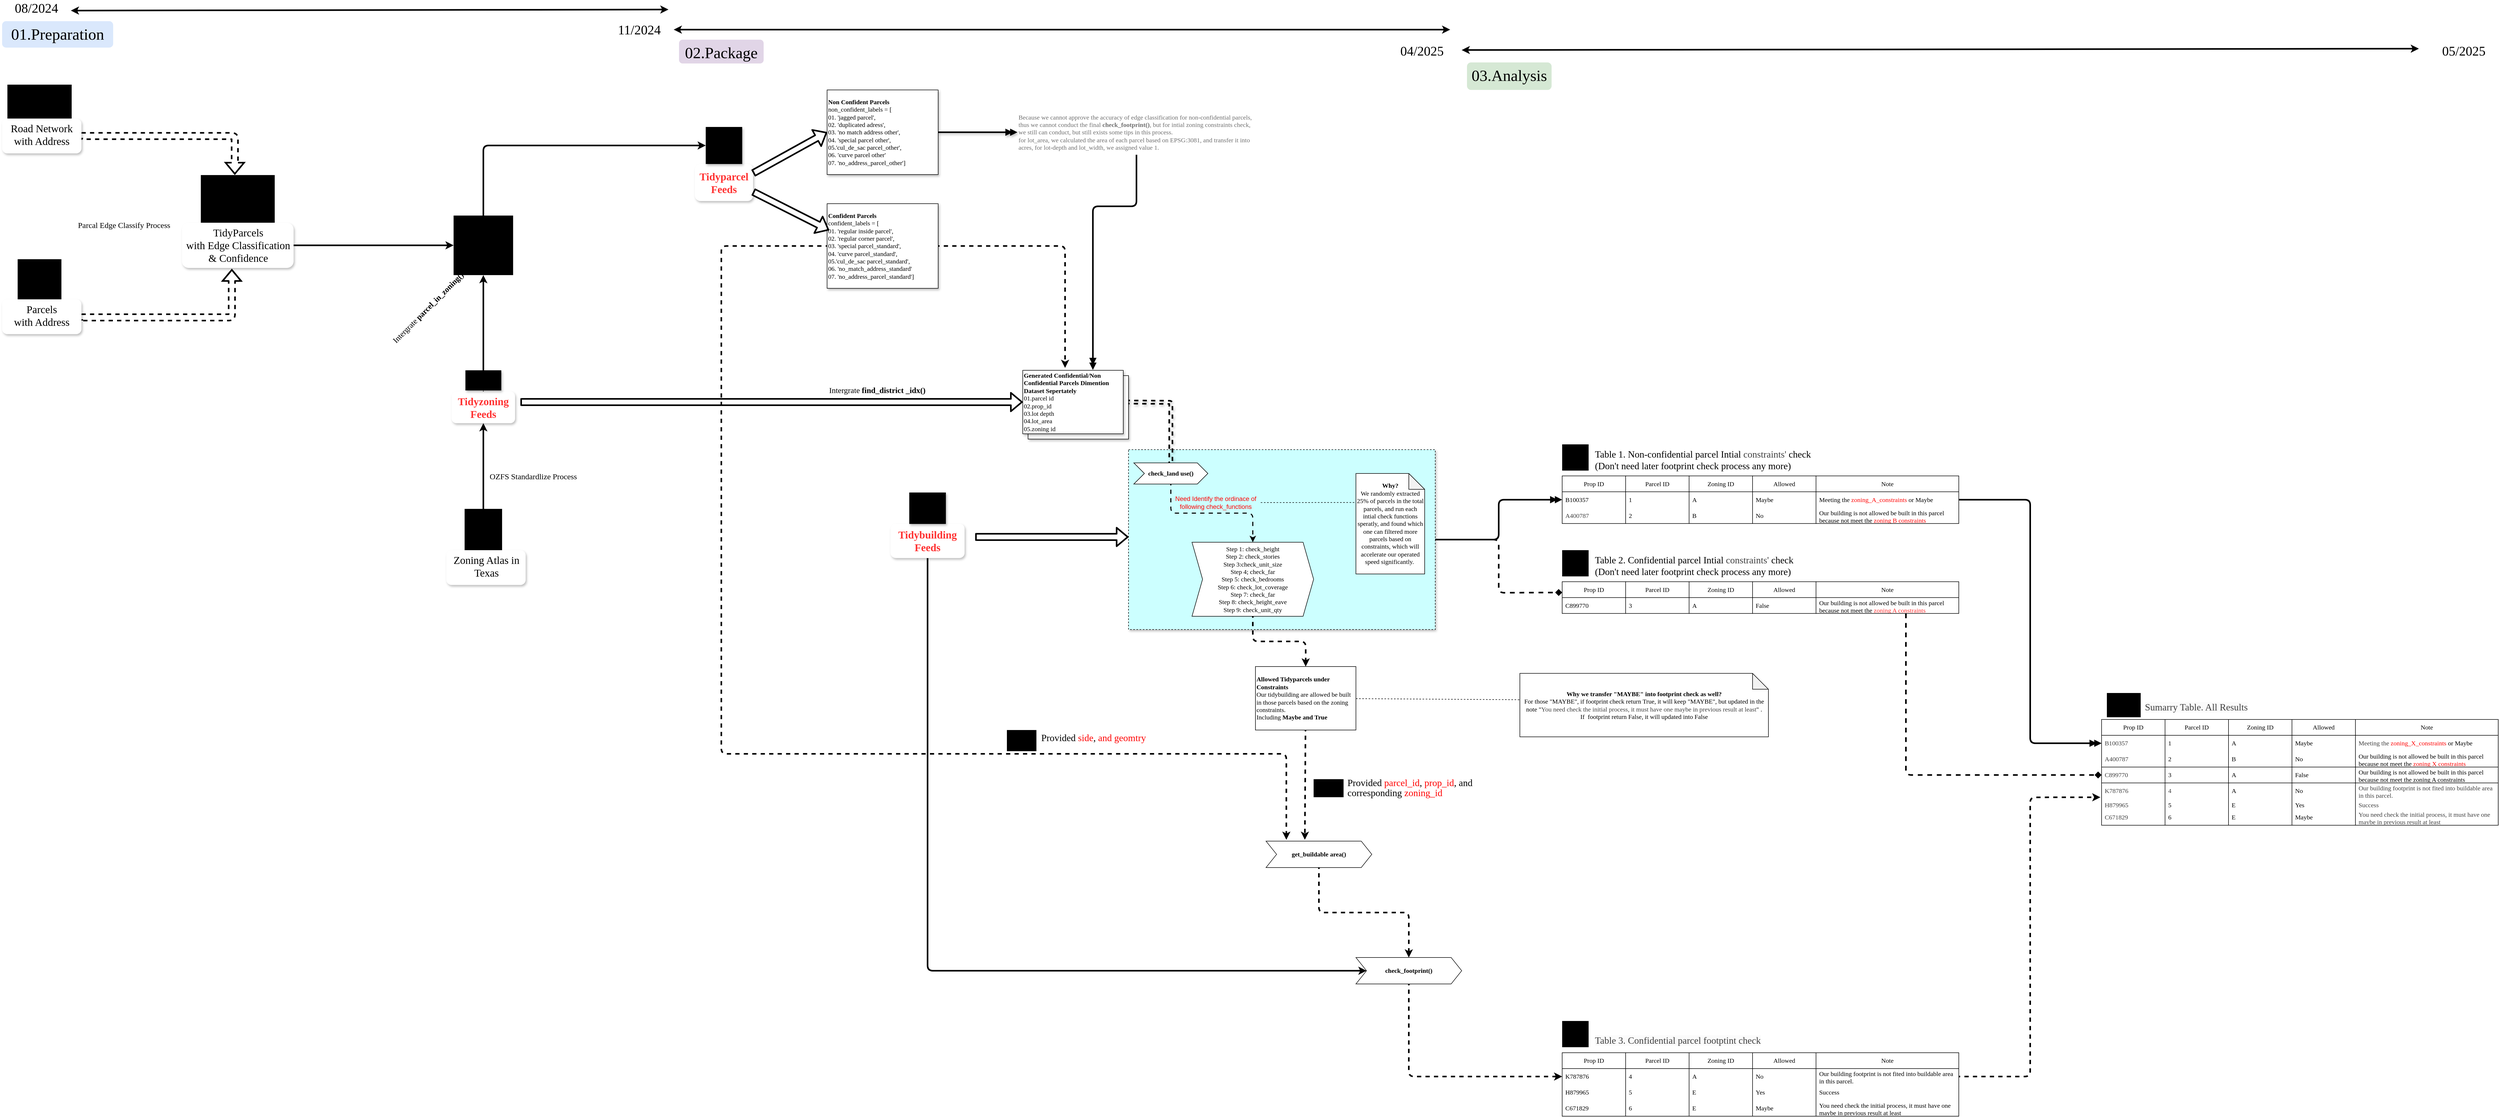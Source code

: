 <mxfile>
    <diagram id="6AbYBxDoQgBNnA4P9w5V" name="Page-1">
        <mxGraphModel dx="4886" dy="2852" grid="1" gridSize="10" guides="1" tooltips="1" connect="1" arrows="1" fold="1" page="1" pageScale="1" pageWidth="1100" pageHeight="850" math="0" shadow="0">
            <root>
                <mxCell id="0"/>
                <mxCell id="1" parent="0"/>
                <mxCell id="220" value="" style="rounded=0;whiteSpace=wrap;html=1;align=left;shadow=1;" parent="1" vertex="1">
                    <mxGeometry x="610" y="670" width="190" height="120" as="geometry"/>
                </mxCell>
                <mxCell id="170" value="" style="rounded=0;whiteSpace=wrap;html=1;" parent="1" vertex="1">
                    <mxGeometry x="3120" y="1440" width="270" height="80" as="geometry"/>
                </mxCell>
                <mxCell id="171" value="" style="rounded=0;whiteSpace=wrap;html=1;" parent="1" vertex="1">
                    <mxGeometry x="3000" y="1440" width="120" height="80" as="geometry"/>
                </mxCell>
                <mxCell id="172" value="" style="rounded=0;whiteSpace=wrap;html=1;" parent="1" vertex="1">
                    <mxGeometry x="2880" y="1440" width="120" height="80" as="geometry"/>
                </mxCell>
                <mxCell id="173" value="" style="rounded=0;whiteSpace=wrap;html=1;" parent="1" vertex="1">
                    <mxGeometry x="2760" y="1440" width="120" height="80" as="geometry"/>
                </mxCell>
                <mxCell id="174" value="" style="rounded=0;whiteSpace=wrap;html=1;" parent="1" vertex="1">
                    <mxGeometry x="2640" y="1440" width="120" height="80" as="geometry"/>
                </mxCell>
                <mxCell id="165" value="&lt;span style=&quot;color: rgb(63, 63, 63); font-family: &amp;quot;Times New Roman&amp;quot;;&quot;&gt;H879965&lt;/span&gt;" style="text;strokeColor=none;fillColor=none;align=left;verticalAlign=middle;spacingLeft=4;spacingRight=4;overflow=hidden;points=[[0,0.5],[1,0.5]];portConstraint=eastwest;rotatable=0;whiteSpace=wrap;html=1;" parent="1" vertex="1">
                    <mxGeometry x="2640" y="1467" width="120" height="30" as="geometry"/>
                </mxCell>
                <mxCell id="166" value="&lt;font face=&quot;Times New Roman&quot;&gt;5&lt;/font&gt;" style="text;strokeColor=none;fillColor=none;align=left;verticalAlign=middle;spacingLeft=4;spacingRight=4;overflow=hidden;points=[[0,0.5],[1,0.5]];portConstraint=eastwest;rotatable=0;whiteSpace=wrap;html=1;" parent="1" vertex="1">
                    <mxGeometry x="2760" y="1467" width="120" height="30" as="geometry"/>
                </mxCell>
                <mxCell id="167" value="&lt;font face=&quot;Times New Roman&quot;&gt;E&lt;/font&gt;" style="text;strokeColor=none;fillColor=none;align=left;verticalAlign=middle;spacingLeft=4;spacingRight=4;overflow=hidden;points=[[0,0.5],[1,0.5]];portConstraint=eastwest;rotatable=0;whiteSpace=wrap;html=1;" parent="1" vertex="1">
                    <mxGeometry x="2880" y="1467" width="120" height="30" as="geometry"/>
                </mxCell>
                <mxCell id="168" value="&lt;font face=&quot;Times New Roman&quot; style=&quot;color: rgb(0, 0, 0);&quot;&gt;Yes&lt;/font&gt;" style="text;strokeColor=none;fillColor=none;align=left;verticalAlign=middle;spacingLeft=4;spacingRight=4;overflow=hidden;points=[[0,0.5],[1,0.5]];portConstraint=eastwest;rotatable=0;whiteSpace=wrap;html=1;" parent="1" vertex="1">
                    <mxGeometry x="3000" y="1467" width="120" height="30" as="geometry"/>
                </mxCell>
                <mxCell id="169" value="&lt;span style=&quot;color: rgb(63, 63, 63); font-family: &amp;quot;Times New Roman&amp;quot;; text-align: center;&quot;&gt;Success&lt;/span&gt;" style="text;strokeColor=none;fillColor=none;align=left;verticalAlign=middle;spacingLeft=4;spacingRight=4;overflow=hidden;points=[[0,0.5],[1,0.5]];portConstraint=eastwest;rotatable=0;whiteSpace=wrap;html=1;" parent="1" vertex="1">
                    <mxGeometry x="3120" y="1467" width="270" height="30" as="geometry"/>
                </mxCell>
                <mxCell id="269" style="edgeStyle=orthogonalEdgeStyle;html=1;entryX=0;entryY=0.5;entryDx=0;entryDy=0;strokeWidth=3;endArrow=doubleBlock;endFill=1;" parent="1" source="49" target="247" edge="1">
                    <mxGeometry relative="1" as="geometry"/>
                </mxCell>
                <mxCell id="270" style="edgeStyle=orthogonalEdgeStyle;html=1;flowAnimation=0;strokeWidth=3;endArrow=diamond;endFill=1;dashed=1;" parent="1" source="49" edge="1">
                    <mxGeometry relative="1" as="geometry">
                        <mxPoint x="1620" y="1080" as="targetPoint"/>
                    </mxGeometry>
                </mxCell>
                <mxCell id="49" value="" style="rounded=0;whiteSpace=wrap;html=1;dashed=1;fillColor=#CCFFFF;gradientColor=none;shadow=1;" parent="1" vertex="1">
                    <mxGeometry x="800" y="810" width="580" height="340" as="geometry"/>
                </mxCell>
                <mxCell id="2" value="&lt;h1 style=&quot;margin-top: 0px;&quot;&gt;&lt;font style=&quot;font-weight: normal; font-size: 30px;&quot; face=&quot;Times New Roman&quot;&gt;02.Package&lt;/font&gt;&lt;/h1&gt;" style="text;html=1;whiteSpace=wrap;overflow=hidden;rounded=1;fillColor=#e1d5e7;strokeColor=none;align=center;" parent="1" vertex="1">
                    <mxGeometry x="-50" y="35" width="160" height="45" as="geometry"/>
                </mxCell>
                <mxCell id="216" style="edgeStyle=orthogonalEdgeStyle;html=1;entryX=0.421;entryY=-0.038;entryDx=0;entryDy=0;strokeWidth=3;flowAnimation=1;entryPerimeter=0;" parent="1" source="4" target="12" edge="1">
                    <mxGeometry relative="1" as="geometry"/>
                </mxCell>
                <mxCell id="221" style="edgeStyle=orthogonalEdgeStyle;html=1;entryX=0.192;entryY=-0.051;entryDx=0;entryDy=0;strokeWidth=3;flowAnimation=1;entryPerimeter=0;" parent="1" source="4" target="44" edge="1">
                    <mxGeometry relative="1" as="geometry">
                        <Array as="points">
                            <mxPoint x="30" y="425"/>
                            <mxPoint x="30" y="1385"/>
                            <mxPoint x="1098" y="1385"/>
                        </Array>
                        <mxPoint x="1070" y="1485" as="targetPoint"/>
                    </mxGeometry>
                </mxCell>
                <mxCell id="4" value="&lt;b&gt;&lt;font face=&quot;Times New Roman&quot;&gt;Confident Parcels&lt;/font&gt;&lt;/b&gt;&lt;div&gt;&lt;div&gt;&lt;font face=&quot;Times New Roman&quot;&gt;confident_labels = [&lt;/font&gt;&lt;/div&gt;&lt;div&gt;&lt;font face=&quot;Times New Roman&quot;&gt;01. &#39;regular inside parcel&#39;,&lt;/font&gt;&lt;/div&gt;&lt;div&gt;&lt;font face=&quot;Times New Roman&quot;&gt;02. &#39;regular corner parcel&#39;,&lt;/font&gt;&lt;/div&gt;&lt;div&gt;&lt;font face=&quot;Times New Roman&quot;&gt;03. &#39;special parcel_standard&#39;,&lt;/font&gt;&lt;/div&gt;&lt;div&gt;&lt;font face=&quot;Times New Roman&quot;&gt;04. &#39;curve parcel_standard&#39;,&lt;/font&gt;&lt;/div&gt;&lt;div&gt;&lt;font face=&quot;Times New Roman&quot;&gt;05.&#39;cul_de_sac parcel_standard&#39;,&lt;/font&gt;&lt;/div&gt;&lt;div&gt;&lt;font face=&quot;Times New Roman&quot;&gt;06. &#39;no_match_address_standard&#39;&lt;/font&gt;&lt;/div&gt;&lt;div&gt;&lt;font face=&quot;Times New Roman&quot;&gt;&lt;font style=&quot;&quot;&gt;&lt;span style=&quot;background-color: transparent;&quot;&gt;07. &#39;&lt;/span&gt;&lt;/font&gt;&lt;span style=&quot;background-color: transparent;&quot;&gt;no_address_parcel_standard&#39;&lt;/span&gt;&lt;span style=&quot;background-color: transparent;&quot;&gt;]&lt;/span&gt;&lt;/font&gt;&lt;/div&gt;&lt;/div&gt;" style="rounded=0;whiteSpace=wrap;html=1;align=left;shadow=1;" parent="1" vertex="1">
                    <mxGeometry x="230" y="345" width="210" height="160" as="geometry"/>
                </mxCell>
                <mxCell id="8" value="&lt;b&gt;&lt;font face=&quot;Times New Roman&quot;&gt;Non Confident Parcels&lt;/font&gt;&lt;/b&gt;&lt;div&gt;&lt;div&gt;&lt;font face=&quot;Times New Roman&quot;&gt;non_confident_labels = [&lt;/font&gt;&lt;/div&gt;&lt;div&gt;&lt;font face=&quot;Times New Roman&quot;&gt;01. &#39;jagged parcel&#39;,&lt;/font&gt;&lt;/div&gt;&lt;div&gt;&lt;font face=&quot;Times New Roman&quot;&gt;02. &#39;duplicated adress&#39;,&lt;/font&gt;&lt;/div&gt;&lt;div&gt;&lt;font face=&quot;Times New Roman&quot;&gt;03. &#39;no match address other&#39;,&lt;/font&gt;&lt;/div&gt;&lt;div&gt;&lt;font face=&quot;Times New Roman&quot;&gt;04. &#39;special parcel other&#39;,&lt;/font&gt;&lt;/div&gt;&lt;div&gt;&lt;font face=&quot;Times New Roman&quot;&gt;05.&#39;cul_de_sac parcel_other&#39;,&lt;/font&gt;&lt;/div&gt;&lt;div&gt;&lt;font face=&quot;Times New Roman&quot;&gt;06. &#39;curve parcel other&#39;&lt;/font&gt;&lt;/div&gt;&lt;div&gt;&lt;font face=&quot;Times New Roman&quot;&gt;&lt;font style=&quot;&quot;&gt;&lt;span style=&quot;background-color: transparent;&quot;&gt;07. &#39;&lt;/span&gt;&lt;/font&gt;&lt;span style=&quot;background-color: transparent;&quot;&gt;no_address_parcel_other&#39;&lt;/span&gt;&lt;span style=&quot;background-color: transparent;&quot;&gt;]&lt;/span&gt;&lt;/font&gt;&lt;/div&gt;&lt;/div&gt;" style="rounded=0;whiteSpace=wrap;html=1;align=left;shadow=1;" parent="1" vertex="1">
                    <mxGeometry x="230" y="130" width="210" height="160" as="geometry"/>
                </mxCell>
                <mxCell id="10" value="" style="endArrow=doubleBlock;html=1;exitX=1;exitY=0.5;exitDx=0;exitDy=0;entryX=0;entryY=0.5;entryDx=0;entryDy=0;strokeWidth=3;flowAnimation=0;strokeColor=#000000;shadow=1;endFill=1;" parent="1" source="8" target="11" edge="1">
                    <mxGeometry width="50" height="50" relative="1" as="geometry">
                        <mxPoint x="650" y="480" as="sourcePoint"/>
                        <mxPoint x="540" y="220" as="targetPoint"/>
                    </mxGeometry>
                </mxCell>
                <mxCell id="11" value="&lt;font face=&quot;Times New Roman&quot; style=&quot;color: rgb(111, 111, 111);&quot;&gt;Because we cannot approve the accuracy of edge classification for non-confidential parcels, thus we cannot conduct the final &lt;b&gt;check_footprint()&lt;/b&gt;,&amp;nbsp;but for intial zoning constraints check, we still can conduct, but still exists some tips in this process.&lt;/font&gt;&lt;div&gt;&lt;font face=&quot;Times New Roman&quot; style=&quot;color: rgb(111, 111, 111);&quot;&gt;for lot_area, we calculated the area of each parcel based on EPSG:3081, and transfer it into acres, for lot-depth and lot_width, we assigned value 1.&lt;/font&gt;&lt;/div&gt;" style="text;html=1;align=left;verticalAlign=middle;whiteSpace=wrap;rounded=0;" parent="1" vertex="1">
                    <mxGeometry x="590" y="167.5" width="450" height="85" as="geometry"/>
                </mxCell>
                <mxCell id="29" style="edgeStyle=orthogonalEdgeStyle;html=1;entryX=0.5;entryY=0;entryDx=0;entryDy=0;strokeWidth=3;shadow=1;flowAnimation=1;shape=link;" parent="1" target="27" edge="1">
                    <mxGeometry relative="1" as="geometry">
                        <mxPoint x="800" y="720" as="sourcePoint"/>
                    </mxGeometry>
                </mxCell>
                <mxCell id="12" value="&lt;b&gt;&lt;font face=&quot;Times New Roman&quot;&gt;Generated Confidential/Non Confidential Parcels Dimention Dataset Sepertately&lt;/font&gt;&lt;/b&gt;&lt;div&gt;&lt;font face=&quot;Times New Roman&quot;&gt;01.parcel id&lt;/font&gt;&lt;/div&gt;&lt;div&gt;&lt;font face=&quot;Times New Roman&quot;&gt;02.prop_id&lt;/font&gt;&lt;/div&gt;&lt;div&gt;&lt;font face=&quot;Times New Roman&quot;&gt;03.lot depth&lt;/font&gt;&lt;/div&gt;&lt;div&gt;&lt;font face=&quot;Times New Roman&quot;&gt;04.lot_area&lt;/font&gt;&lt;/div&gt;&lt;div&gt;&lt;font face=&quot;Times New Roman&quot;&gt;05.zoning id&lt;/font&gt;&lt;/div&gt;" style="rounded=0;whiteSpace=wrap;html=1;align=left;shadow=1;" parent="1" vertex="1">
                    <mxGeometry x="600" y="660" width="190" height="120" as="geometry"/>
                </mxCell>
                <mxCell id="22" style="edgeStyle=none;html=1;entryX=0;entryY=0.5;entryDx=0;entryDy=0;strokeWidth=3;shape=flexArrow;" parent="1" target="12" edge="1">
                    <mxGeometry relative="1" as="geometry">
                        <mxPoint x="-350" y="720" as="sourcePoint"/>
                    </mxGeometry>
                </mxCell>
                <mxCell id="23" value="&lt;font style=&quot;font-size: 15px;&quot; face=&quot;Times New Roman&quot;&gt;Intergrate &lt;b&gt;find_district _idx()&lt;/b&gt;&lt;/font&gt;" style="text;html=1;align=center;verticalAlign=middle;whiteSpace=wrap;rounded=0;rotation=0;" parent="1" vertex="1">
                    <mxGeometry x="200" y="681.74" width="250" height="30" as="geometry"/>
                </mxCell>
                <mxCell id="31" style="edgeStyle=orthogonalEdgeStyle;html=1;entryX=0.5;entryY=0;entryDx=0;entryDy=0;strokeWidth=2;flowAnimation=1;" parent="1" source="27" target="30" edge="1">
                    <mxGeometry relative="1" as="geometry"/>
                </mxCell>
                <mxCell id="27" value="&lt;font face=&quot;Times New Roman&quot;&gt;&lt;b&gt;check_land use()&lt;/b&gt;&lt;/font&gt;" style="shape=step;perimeter=stepPerimeter;whiteSpace=wrap;html=1;fixedSize=1;" parent="1" vertex="1">
                    <mxGeometry x="810" y="835" width="140" height="40" as="geometry"/>
                </mxCell>
                <mxCell id="36" style="edgeStyle=orthogonalEdgeStyle;html=1;flowAnimation=1;strokeWidth=3;" parent="1" source="30" target="35" edge="1">
                    <mxGeometry relative="1" as="geometry"/>
                </mxCell>
                <mxCell id="30" value="&lt;font face=&quot;Times New Roman&quot;&gt;Step 1: check_height&lt;/font&gt;&lt;div&gt;&lt;font face=&quot;Times New Roman&quot;&gt;Step 2: check_stories&lt;/font&gt;&lt;/div&gt;&lt;div&gt;&lt;font face=&quot;Times New Roman&quot;&gt;Step 3:check_unit_size&lt;/font&gt;&lt;/div&gt;&lt;div&gt;&lt;font face=&quot;Times New Roman&quot;&gt;Step 4; check_far&lt;/font&gt;&lt;/div&gt;&lt;div&gt;&lt;font face=&quot;Times New Roman&quot;&gt;Step 5: check_bedrooms&lt;/font&gt;&lt;/div&gt;&lt;div&gt;&lt;font face=&quot;Times New Roman&quot;&gt;Step 6: check_lot_coverage&lt;/font&gt;&lt;/div&gt;&lt;div&gt;&lt;font face=&quot;Times New Roman&quot;&gt;Step 7: check_far&lt;/font&gt;&lt;/div&gt;&lt;div&gt;&lt;font face=&quot;Times New Roman&quot;&gt;Step 8: check_height_eave&lt;/font&gt;&lt;/div&gt;&lt;div&gt;&lt;font face=&quot;Times New Roman&quot;&gt;Step 9: check_unit_qty&lt;/font&gt;&lt;/div&gt;" style="shape=step;perimeter=stepPerimeter;whiteSpace=wrap;html=1;fixedSize=1;" parent="1" vertex="1">
                    <mxGeometry x="920" y="985" width="230" height="140" as="geometry"/>
                </mxCell>
                <mxCell id="32" value="&lt;font style=&quot;color: rgb(255, 0, 0);&quot;&gt;Need Identify the ordinace of following check_functions&lt;/font&gt;" style="text;html=1;align=center;verticalAlign=middle;whiteSpace=wrap;rounded=0;" parent="1" vertex="1">
                    <mxGeometry x="880" y="895" width="170" height="30" as="geometry"/>
                </mxCell>
                <mxCell id="33" value="&lt;b&gt;&lt;font face=&quot;Times New Roman&quot;&gt;Why?&lt;/font&gt;&lt;/b&gt;&lt;div&gt;&lt;font face=&quot;Times New Roman&quot;&gt;We randomly extracted 25% of parcels in the total parcels, and run each intial check functions speratly, and found which one can filtered more parcels based on constraints, which will accelerate our operated speed significantly.&amp;nbsp;&lt;/font&gt;&lt;/div&gt;" style="shape=note;whiteSpace=wrap;html=1;backgroundOutline=1;darkOpacity=0.05;" parent="1" vertex="1">
                    <mxGeometry x="1230" y="855" width="130" height="190" as="geometry"/>
                </mxCell>
                <mxCell id="34" style="edgeStyle=none;html=1;entryX=0;entryY=0.289;entryDx=0;entryDy=0;entryPerimeter=0;endArrow=none;endFill=0;dashed=1;" parent="1" source="32" target="33" edge="1">
                    <mxGeometry relative="1" as="geometry"/>
                </mxCell>
                <mxCell id="35" value="&lt;b&gt;&lt;font face=&quot;Times New Roman&quot;&gt;Allowed Tidyparcels under Constraints&lt;/font&gt;&lt;/b&gt;&lt;div&gt;&lt;font face=&quot;Times New Roman&quot;&gt;Our tidybuilding are allowed be built in those parcels based on the zoning constraints.&lt;br&gt;Including &lt;b&gt;Maybe and True&lt;/b&gt;&lt;/font&gt;&lt;/div&gt;" style="rounded=0;whiteSpace=wrap;html=1;align=left;" parent="1" vertex="1">
                    <mxGeometry x="1040" y="1220" width="190" height="120" as="geometry"/>
                </mxCell>
                <mxCell id="40" value="&lt;font style=&quot;font-size: 18px; line-height: 100%;&quot; face=&quot;Times New Roman&quot;&gt;Provided &lt;font style=&quot;color: rgb(255, 0, 0);&quot;&gt;parcel_id&lt;/font&gt;, &lt;font style=&quot;color: rgb(255, 0, 0);&quot;&gt;prop_id&lt;/font&gt;, and corresponding &lt;font style=&quot;color: rgb(255, 0, 0);&quot;&gt;zoning_id&lt;/font&gt;&lt;/font&gt;" style="text;html=1;align=left;verticalAlign=middle;whiteSpace=wrap;rounded=0;" parent="1" vertex="1">
                    <mxGeometry x="1212" y="1434" width="240" height="30" as="geometry"/>
                </mxCell>
                <mxCell id="41" value="&lt;font style=&quot;font-size: 18px; line-height: 100%;&quot; face=&quot;Times New Roman&quot;&gt;Provided &lt;font style=&quot;color: rgb(255, 0, 0);&quot;&gt;side&lt;/font&gt;, &lt;font style=&quot;color: rgb(255, 0, 0);&quot;&gt;and geomtry&lt;/font&gt;&lt;/font&gt;" style="text;html=1;align=left;verticalAlign=middle;whiteSpace=wrap;rounded=0;" parent="1" vertex="1">
                    <mxGeometry x="632.9" y="1340" width="237.1" height="30" as="geometry"/>
                </mxCell>
                <mxCell id="52" style="edgeStyle=orthogonalEdgeStyle;html=1;strokeWidth=3;flowAnimation=1;" parent="1" source="44" target="51" edge="1">
                    <mxGeometry relative="1" as="geometry"/>
                </mxCell>
                <mxCell id="44" value="&lt;font face=&quot;Times New Roman&quot;&gt;&lt;b&gt;get_buildable area()&lt;/b&gt;&lt;/font&gt;" style="shape=step;perimeter=stepPerimeter;whiteSpace=wrap;html=1;fixedSize=1;" parent="1" vertex="1">
                    <mxGeometry x="1060" y="1550" width="200" height="50" as="geometry"/>
                </mxCell>
                <mxCell id="224" style="edgeStyle=orthogonalEdgeStyle;html=1;entryX=0;entryY=0.5;entryDx=0;entryDy=0;strokeWidth=3;" parent="1" source="46" target="51" edge="1">
                    <mxGeometry relative="1" as="geometry">
                        <Array as="points">
                            <mxPoint x="420" y="1795"/>
                        </Array>
                    </mxGeometry>
                </mxCell>
                <mxCell id="282" style="edgeStyle=none;html=1;shape=flexArrow;strokeWidth=3;" parent="1" edge="1">
                    <mxGeometry relative="1" as="geometry">
                        <mxPoint x="800" y="975.06" as="targetPoint"/>
                        <mxPoint x="510" y="975" as="sourcePoint"/>
                    </mxGeometry>
                </mxCell>
                <mxCell id="46" value="&lt;font face=&quot;Times New Roman&quot; style=&quot;font-size: 20px; color: rgb(255, 51, 51);&quot;&gt;&lt;b style=&quot;&quot;&gt;Tidybuilding&lt;/b&gt;&lt;/font&gt;&lt;div&gt;&lt;font style=&quot;font-size: 20px; color: rgb(255, 51, 51);&quot; face=&quot;Times New Roman&quot;&gt;&lt;b style=&quot;&quot;&gt;Feeds&lt;/b&gt;&lt;/font&gt;&lt;/div&gt;" style="rounded=1;whiteSpace=wrap;html=1;strokeColor=none;shadow=1;" parent="1" vertex="1">
                    <mxGeometry x="350" y="950" width="140" height="64.88" as="geometry"/>
                </mxCell>
                <mxCell id="108" style="edgeStyle=orthogonalEdgeStyle;html=1;entryX=0;entryY=0.5;entryDx=0;entryDy=0;strokeWidth=3;flowAnimation=1;" parent="1" source="51" target="89" edge="1">
                    <mxGeometry relative="1" as="geometry"/>
                </mxCell>
                <mxCell id="51" value="&lt;b&gt;&lt;font face=&quot;Times New Roman&quot;&gt;check_footprint()&lt;/font&gt;&lt;/b&gt;" style="shape=step;perimeter=stepPerimeter;whiteSpace=wrap;html=1;fixedSize=1;" parent="1" vertex="1">
                    <mxGeometry x="1230" y="1770" width="200" height="50" as="geometry"/>
                </mxCell>
                <mxCell id="158" value="" style="rounded=0;whiteSpace=wrap;html=1;" parent="1" vertex="1">
                    <mxGeometry x="3120" y="1410" width="270" height="30" as="geometry"/>
                </mxCell>
                <mxCell id="157" value="" style="rounded=0;whiteSpace=wrap;html=1;" parent="1" vertex="1">
                    <mxGeometry x="3000" y="1410" width="120" height="30" as="geometry"/>
                </mxCell>
                <mxCell id="156" value="" style="rounded=0;whiteSpace=wrap;html=1;" parent="1" vertex="1">
                    <mxGeometry x="2880" y="1410" width="120" height="30" as="geometry"/>
                </mxCell>
                <mxCell id="155" value="" style="rounded=0;whiteSpace=wrap;html=1;" parent="1" vertex="1">
                    <mxGeometry x="2760" y="1410" width="120" height="30" as="geometry"/>
                </mxCell>
                <mxCell id="151" value="" style="rounded=0;whiteSpace=wrap;html=1;" parent="1" vertex="1">
                    <mxGeometry x="2640" y="1410" width="120" height="30" as="geometry"/>
                </mxCell>
                <mxCell id="133" value="&lt;span style=&quot;color: rgb(63, 63, 63); font-family: &amp;quot;Times New Roman&amp;quot;;&quot;&gt;C899770&lt;/span&gt;" style="text;strokeColor=none;fillColor=none;align=left;verticalAlign=middle;spacingLeft=4;spacingRight=4;overflow=hidden;points=[[0,0.5],[1,0.5]];portConstraint=eastwest;rotatable=0;whiteSpace=wrap;html=1;" parent="1" vertex="1">
                    <mxGeometry x="2640" y="1410" width="120" height="30" as="geometry"/>
                </mxCell>
                <mxCell id="137" value="&lt;font face=&quot;Times New Roman&quot;&gt;3&lt;/font&gt;" style="text;strokeColor=none;fillColor=none;align=left;verticalAlign=middle;spacingLeft=4;spacingRight=4;overflow=hidden;points=[[0,0.5],[1,0.5]];portConstraint=eastwest;rotatable=0;whiteSpace=wrap;html=1;" parent="1" vertex="1">
                    <mxGeometry x="2760" y="1410" width="120" height="30" as="geometry"/>
                </mxCell>
                <mxCell id="141" value="&lt;font face=&quot;Times New Roman&quot;&gt;A&lt;/font&gt;" style="text;strokeColor=none;fillColor=none;align=left;verticalAlign=middle;spacingLeft=4;spacingRight=4;overflow=hidden;points=[[0,0.5],[1,0.5]];portConstraint=eastwest;rotatable=0;whiteSpace=wrap;html=1;" parent="1" vertex="1">
                    <mxGeometry x="2880" y="1410" width="120" height="30" as="geometry"/>
                </mxCell>
                <mxCell id="145" value="&lt;font face=&quot;Times New Roman&quot;&gt;False&lt;/font&gt;" style="text;strokeColor=none;fillColor=none;align=left;verticalAlign=middle;spacingLeft=4;spacingRight=4;overflow=hidden;points=[[0,0.5],[1,0.5]];portConstraint=eastwest;rotatable=0;whiteSpace=wrap;html=1;" parent="1" vertex="1">
                    <mxGeometry x="3000" y="1410" width="120" height="30" as="geometry"/>
                </mxCell>
                <mxCell id="149" value="&lt;div style=&quot;&quot;&gt;&lt;span style=&quot;font-family: &amp;quot;Times New Roman&amp;quot;; color: rgb(0, 0, 0);&quot;&gt;Our building is not allowed be built in this parcel because not meet the&amp;nbsp;&lt;/span&gt;&lt;span style=&quot;font-family: &amp;quot;Times New Roman&amp;quot;;&quot;&gt;zoning A constraints&lt;/span&gt;&lt;/div&gt;" style="text;strokeColor=none;fillColor=none;align=left;verticalAlign=middle;spacingLeft=4;spacingRight=4;overflow=hidden;points=[[0,0.5],[1,0.5]];portConstraint=eastwest;rotatable=0;whiteSpace=wrap;html=1;" parent="1" vertex="1">
                    <mxGeometry x="3120" y="1410" width="270" height="30" as="geometry"/>
                </mxCell>
                <mxCell id="110" value="&lt;font face=&quot;Times New Roman&quot;&gt;Prop ID&lt;/font&gt;" style="swimlane;fontStyle=0;childLayout=stackLayout;horizontal=1;startSize=30;horizontalStack=0;resizeParent=1;resizeParentMax=0;resizeLast=0;collapsible=1;marginBottom=0;whiteSpace=wrap;html=1;" parent="1" vertex="1">
                    <mxGeometry x="2640" y="1320" width="120" height="90" as="geometry"/>
                </mxCell>
                <mxCell id="111" value="&lt;span style=&quot;color: rgb(63, 63, 63); font-family: &amp;quot;Times New Roman&amp;quot;;&quot;&gt;B100357&lt;/span&gt;" style="text;strokeColor=none;fillColor=none;align=left;verticalAlign=middle;spacingLeft=4;spacingRight=4;overflow=hidden;points=[[0,0.5],[1,0.5]];portConstraint=eastwest;rotatable=0;whiteSpace=wrap;html=1;" parent="110" vertex="1">
                    <mxGeometry y="30" width="120" height="30" as="geometry"/>
                </mxCell>
                <mxCell id="112" value="&lt;span style=&quot;color: rgb(63, 63, 63); font-family: &amp;quot;Times New Roman&amp;quot;;&quot;&gt;A400787&lt;/span&gt;" style="text;strokeColor=none;fillColor=none;align=left;verticalAlign=middle;spacingLeft=4;spacingRight=4;overflow=hidden;points=[[0,0.5],[1,0.5]];portConstraint=eastwest;rotatable=0;whiteSpace=wrap;html=1;" parent="110" vertex="1">
                    <mxGeometry y="60" width="120" height="30" as="geometry"/>
                </mxCell>
                <mxCell id="114" value="&lt;font face=&quot;Times New Roman&quot;&gt;Parcel ID&lt;/font&gt;" style="swimlane;fontStyle=0;childLayout=stackLayout;horizontal=1;startSize=30;horizontalStack=0;resizeParent=1;resizeParentMax=0;resizeLast=0;collapsible=1;marginBottom=0;whiteSpace=wrap;html=1;" parent="1" vertex="1">
                    <mxGeometry x="2760" y="1320" width="120" height="90" as="geometry"/>
                </mxCell>
                <mxCell id="115" value="&lt;font face=&quot;Times New Roman&quot;&gt;1&lt;/font&gt;" style="text;strokeColor=none;fillColor=none;align=left;verticalAlign=middle;spacingLeft=4;spacingRight=4;overflow=hidden;points=[[0,0.5],[1,0.5]];portConstraint=eastwest;rotatable=0;whiteSpace=wrap;html=1;" parent="114" vertex="1">
                    <mxGeometry y="30" width="120" height="30" as="geometry"/>
                </mxCell>
                <mxCell id="116" value="&lt;font face=&quot;Times New Roman&quot;&gt;2&lt;/font&gt;" style="text;strokeColor=none;fillColor=none;align=left;verticalAlign=middle;spacingLeft=4;spacingRight=4;overflow=hidden;points=[[0,0.5],[1,0.5]];portConstraint=eastwest;rotatable=0;whiteSpace=wrap;html=1;" parent="114" vertex="1">
                    <mxGeometry y="60" width="120" height="30" as="geometry"/>
                </mxCell>
                <mxCell id="118" value="&lt;font face=&quot;Times New Roman&quot;&gt;Zoning ID&lt;/font&gt;" style="swimlane;fontStyle=0;childLayout=stackLayout;horizontal=1;startSize=30;horizontalStack=0;resizeParent=1;resizeParentMax=0;resizeLast=0;collapsible=1;marginBottom=0;whiteSpace=wrap;html=1;" parent="1" vertex="1">
                    <mxGeometry x="2880" y="1320" width="120" height="90" as="geometry"/>
                </mxCell>
                <mxCell id="119" value="&lt;font face=&quot;Times New Roman&quot;&gt;A&lt;/font&gt;" style="text;strokeColor=none;fillColor=none;align=left;verticalAlign=middle;spacingLeft=4;spacingRight=4;overflow=hidden;points=[[0,0.5],[1,0.5]];portConstraint=eastwest;rotatable=0;whiteSpace=wrap;html=1;" parent="118" vertex="1">
                    <mxGeometry y="30" width="120" height="30" as="geometry"/>
                </mxCell>
                <mxCell id="120" value="&lt;font face=&quot;Times New Roman&quot;&gt;B&lt;/font&gt;" style="text;strokeColor=none;fillColor=none;align=left;verticalAlign=middle;spacingLeft=4;spacingRight=4;overflow=hidden;points=[[0,0.5],[1,0.5]];portConstraint=eastwest;rotatable=0;whiteSpace=wrap;html=1;" parent="118" vertex="1">
                    <mxGeometry y="60" width="120" height="30" as="geometry"/>
                </mxCell>
                <mxCell id="122" value="&lt;font face=&quot;Times New Roman&quot;&gt;Allowed&lt;/font&gt;" style="swimlane;fontStyle=0;childLayout=stackLayout;horizontal=1;startSize=30;horizontalStack=0;resizeParent=1;resizeParentMax=0;resizeLast=0;collapsible=1;marginBottom=0;whiteSpace=wrap;html=1;" parent="1" vertex="1">
                    <mxGeometry x="3000" y="1320" width="120" height="90" as="geometry"/>
                </mxCell>
                <mxCell id="123" value="&lt;font face=&quot;Times New Roman&quot;&gt;Maybe&lt;/font&gt;" style="text;strokeColor=none;fillColor=none;align=left;verticalAlign=middle;spacingLeft=4;spacingRight=4;overflow=hidden;points=[[0,0.5],[1,0.5]];portConstraint=eastwest;rotatable=0;whiteSpace=wrap;html=1;" parent="122" vertex="1">
                    <mxGeometry y="30" width="120" height="30" as="geometry"/>
                </mxCell>
                <mxCell id="124" value="&lt;font face=&quot;Times New Roman&quot;&gt;No&lt;/font&gt;" style="text;strokeColor=none;fillColor=none;align=left;verticalAlign=middle;spacingLeft=4;spacingRight=4;overflow=hidden;points=[[0,0.5],[1,0.5]];portConstraint=eastwest;rotatable=0;whiteSpace=wrap;html=1;" parent="122" vertex="1">
                    <mxGeometry y="60" width="120" height="30" as="geometry"/>
                </mxCell>
                <mxCell id="126" value="&lt;font face=&quot;Times New Roman&quot;&gt;Note&lt;/font&gt;" style="swimlane;fontStyle=0;childLayout=stackLayout;horizontal=1;startSize=30;horizontalStack=0;resizeParent=1;resizeParentMax=0;resizeLast=0;collapsible=1;marginBottom=0;whiteSpace=wrap;html=1;" parent="1" vertex="1">
                    <mxGeometry x="3120" y="1320" width="270" height="90" as="geometry"/>
                </mxCell>
                <mxCell id="127" value="&lt;span style=&quot;color: rgb(63, 63, 63); font-family: &amp;quot;Times New Roman&amp;quot;;&quot;&gt;Meeting the&amp;nbsp;&lt;/span&gt;&lt;font style=&quot;font-family: &amp;quot;Times New Roman&amp;quot;; color: rgb(255, 0, 0);&quot;&gt;zoning_X_constraints&amp;nbsp;&lt;/font&gt;&lt;font style=&quot;font-family: &amp;quot;Times New Roman&amp;quot;; color: rgb(0, 0, 0);&quot;&gt;or Maybe&lt;/font&gt;" style="text;strokeColor=none;fillColor=none;align=left;verticalAlign=middle;spacingLeft=4;spacingRight=4;overflow=hidden;points=[[0,0.5],[1,0.5]];portConstraint=eastwest;rotatable=0;whiteSpace=wrap;html=1;" parent="126" vertex="1">
                    <mxGeometry y="30" width="270" height="30" as="geometry"/>
                </mxCell>
                <mxCell id="128" value="&lt;font face=&quot;Times New Roman&quot;&gt;&lt;span style=&quot;color: rgb(0, 0, 0); text-align: center;&quot;&gt;Our building is not allowed be built in this parcel because not meet the &lt;/span&gt;&lt;span style=&quot;text-align: center; color: rgb(0, 0, 0);&quot;&gt;&lt;font style=&quot;color: rgb(255, 0, 0);&quot;&gt;zoning X constraints&lt;/font&gt;&lt;/span&gt;&lt;/font&gt;" style="text;strokeColor=none;fillColor=none;align=left;verticalAlign=middle;spacingLeft=4;spacingRight=4;overflow=hidden;points=[[0,0.5],[1,0.5]];portConstraint=eastwest;rotatable=0;whiteSpace=wrap;html=1;" parent="126" vertex="1">
                    <mxGeometry y="60" width="270" height="30" as="geometry"/>
                </mxCell>
                <mxCell id="200" value="&lt;span style=&quot;color: rgb(63, 63, 63); font-family: &amp;quot;Times New Roman&amp;quot;;&quot;&gt;C671829&lt;/span&gt;" style="text;strokeColor=none;fillColor=none;align=left;verticalAlign=middle;spacingLeft=4;spacingRight=4;overflow=hidden;points=[[0,0.5],[1,0.5]];portConstraint=eastwest;rotatable=0;whiteSpace=wrap;html=1;" parent="1" vertex="1">
                    <mxGeometry x="2640" y="1490" width="120" height="30" as="geometry"/>
                </mxCell>
                <mxCell id="201" value="&lt;font face=&quot;Times New Roman&quot;&gt;6&lt;/font&gt;" style="text;strokeColor=none;fillColor=none;align=left;verticalAlign=middle;spacingLeft=4;spacingRight=4;overflow=hidden;points=[[0,0.5],[1,0.5]];portConstraint=eastwest;rotatable=0;whiteSpace=wrap;html=1;" parent="1" vertex="1">
                    <mxGeometry x="2760" y="1490" width="120" height="30" as="geometry"/>
                </mxCell>
                <mxCell id="202" value="&lt;font face=&quot;Times New Roman&quot;&gt;E&lt;/font&gt;" style="text;strokeColor=none;fillColor=none;align=left;verticalAlign=middle;spacingLeft=4;spacingRight=4;overflow=hidden;points=[[0,0.5],[1,0.5]];portConstraint=eastwest;rotatable=0;whiteSpace=wrap;html=1;" parent="1" vertex="1">
                    <mxGeometry x="2880" y="1490" width="120" height="30" as="geometry"/>
                </mxCell>
                <mxCell id="203" value="&lt;font face=&quot;Times New Roman&quot;&gt;Maybe&lt;/font&gt;" style="text;strokeColor=none;fillColor=none;align=left;verticalAlign=middle;spacingLeft=4;spacingRight=4;overflow=hidden;points=[[0,0.5],[1,0.5]];portConstraint=eastwest;rotatable=0;whiteSpace=wrap;html=1;" parent="1" vertex="1">
                    <mxGeometry x="3000" y="1490" width="120" height="30" as="geometry"/>
                </mxCell>
                <mxCell id="204" value="&lt;span style=&quot;color: rgb(63, 63, 63); font-family: &amp;quot;Times New Roman&amp;quot;;&quot;&gt;You need check the initial process, it must have one maybe in previous result at least&lt;/span&gt;" style="text;strokeColor=none;fillColor=none;align=left;verticalAlign=middle;spacingLeft=4;spacingRight=4;overflow=hidden;points=[[0,0.5],[1,0.5]];portConstraint=eastwest;rotatable=0;whiteSpace=wrap;html=1;" parent="1" vertex="1">
                    <mxGeometry x="3120" y="1490" width="270" height="30" as="geometry"/>
                </mxCell>
                <mxCell id="209" value="" style="sketch=0;verticalLabelPosition=bottom;sketch=0;aspect=fixed;html=1;verticalAlign=top;strokeColor=none;fillColor=#000000;align=center;outlineConnect=0;pointerEvents=1;shape=mxgraph.citrix2.home;shadow=1;" parent="1" vertex="1">
                    <mxGeometry x="385.41" y="891" width="69.18" height="59.41" as="geometry"/>
                </mxCell>
                <mxCell id="213" value="" style="group;shadow=1;" parent="1" vertex="1" connectable="0">
                    <mxGeometry x="-50" y="210" width="170" height="130" as="geometry"/>
                </mxCell>
                <mxCell id="3" value="&lt;font face=&quot;Times New Roman&quot; style=&quot;font-size: 20px; color: rgb(255, 51, 51);&quot;&gt;&lt;b style=&quot;&quot;&gt;Tidyparcel Feeds&lt;/b&gt;&lt;/font&gt;" style="rounded=1;whiteSpace=wrap;html=1;strokeColor=none;shadow=1;" parent="213" vertex="1">
                    <mxGeometry x="30" y="60" width="110" height="70" as="geometry"/>
                </mxCell>
                <mxCell id="212" value="" style="sketch=0;verticalLabelPosition=bottom;sketch=0;aspect=fixed;html=1;verticalAlign=top;strokeColor=none;fillColor=#000000;align=center;outlineConnect=0;pointerEvents=1;shape=mxgraph.citrix2.data_center;shadow=1;" parent="213" vertex="1">
                    <mxGeometry x="50.53" y="-10" width="68.94" height="70" as="geometry"/>
                </mxCell>
                <mxCell id="214" value="" style="group;shadow=1;" parent="1" vertex="1" connectable="0">
                    <mxGeometry x="-480" y="650" width="120" height="130" as="geometry"/>
                </mxCell>
                <mxCell id="283" value="" style="edgeStyle=none;html=1;" parent="214" source="21" target="211" edge="1">
                    <mxGeometry relative="1" as="geometry"/>
                </mxCell>
                <mxCell id="21" value="&lt;font face=&quot;Times New Roman&quot; style=&quot;font-size: 20px; color: rgb(255, 51, 51);&quot;&gt;&lt;b&gt;Tidyzoning&lt;/b&gt;&lt;/font&gt;&lt;div&gt;&lt;font face=&quot;Times New Roman&quot; style=&quot;font-size: 20px; color: rgb(255, 51, 51);&quot;&gt;&lt;b&gt;Feeds&lt;/b&gt;&lt;/font&gt;&lt;/div&gt;" style="rounded=1;whiteSpace=wrap;html=1;strokeColor=none;shadow=1;" parent="214" vertex="1">
                    <mxGeometry y="50" width="120" height="60" as="geometry"/>
                </mxCell>
                <mxCell id="211" value="" style="sketch=0;verticalLabelPosition=bottom;sketch=0;aspect=fixed;html=1;verticalAlign=top;strokeColor=none;fillColor=#000000;align=center;outlineConnect=0;pointerEvents=1;shape=mxgraph.citrix2.hybrid_cloud;shadow=1;" parent="214" vertex="1">
                    <mxGeometry x="26.1" y="10" width="67.8" height="38.09" as="geometry"/>
                </mxCell>
                <mxCell id="7" style="edgeStyle=none;html=1;strokeWidth=3;flowAnimation=0;entryX=0.018;entryY=0.313;entryDx=0;entryDy=0;entryPerimeter=0;shape=flexArrow;exitX=1;exitY=0.75;exitDx=0;exitDy=0;" parent="1" source="3" target="4" edge="1">
                    <mxGeometry relative="1" as="geometry"/>
                </mxCell>
                <mxCell id="9" style="edgeStyle=none;html=1;entryX=0;entryY=0.5;entryDx=0;entryDy=0;strokeWidth=3;flowAnimation=0;strokeColor=default;shadow=0;shape=flexArrow;exitX=1;exitY=0.25;exitDx=0;exitDy=0;" parent="1" source="3" target="8" edge="1">
                    <mxGeometry relative="1" as="geometry">
                        <mxPoint x="110" y="250" as="sourcePoint"/>
                    </mxGeometry>
                </mxCell>
                <mxCell id="217" style="edgeStyle=orthogonalEdgeStyle;html=1;entryX=0.698;entryY=-0.006;entryDx=0;entryDy=0;entryPerimeter=0;strokeWidth=3;endArrow=doubleBlock;endFill=1;" parent="1" source="11" target="12" edge="1">
                    <mxGeometry relative="1" as="geometry">
                        <Array as="points">
                            <mxPoint x="815" y="350"/>
                            <mxPoint x="733" y="350"/>
                        </Array>
                    </mxGeometry>
                </mxCell>
                <mxCell id="218" style="edgeStyle=none;html=1;entryX=0.367;entryY=-0.051;entryDx=0;entryDy=0;entryPerimeter=0;strokeWidth=3;flowAnimation=1;" parent="1" source="35" target="44" edge="1">
                    <mxGeometry relative="1" as="geometry">
                        <mxPoint x="1131.9" y="1461.25" as="targetPoint"/>
                    </mxGeometry>
                </mxCell>
                <mxCell id="225" value="" style="sketch=0;verticalLabelPosition=bottom;sketch=0;aspect=fixed;html=1;verticalAlign=top;strokeColor=none;fillColor=#000000;align=center;outlineConnect=0;pointerEvents=1;shape=mxgraph.citrix2.citrix_federated_authentication_service2;" parent="1" vertex="1">
                    <mxGeometry x="1150" y="1432.92" width="56.61" height="34.08" as="geometry"/>
                </mxCell>
                <mxCell id="230" value="" style="sketch=0;verticalLabelPosition=bottom;sketch=0;aspect=fixed;html=1;verticalAlign=top;strokeColor=none;fillColor=#000000;align=center;outlineConnect=0;pointerEvents=1;shape=mxgraph.citrix2.citrix_license_server;" parent="1" vertex="1">
                    <mxGeometry x="570" y="1340" width="55.8" height="40" as="geometry"/>
                </mxCell>
                <mxCell id="234" value="" style="group" parent="1" vertex="1" connectable="0">
                    <mxGeometry x="1620" y="1000" width="750" height="179.57" as="geometry"/>
                </mxCell>
                <mxCell id="177" value="" style="group;shadow=0;rounded=0;" parent="234" vertex="1" connectable="0">
                    <mxGeometry y="59.57" width="750" height="120" as="geometry"/>
                </mxCell>
                <mxCell id="178" value="&lt;font face=&quot;Times New Roman&quot;&gt;Prop ID&lt;/font&gt;" style="swimlane;fontStyle=0;childLayout=stackLayout;horizontal=1;startSize=30;horizontalStack=0;resizeParent=1;resizeParentMax=0;resizeLast=0;collapsible=1;marginBottom=0;whiteSpace=wrap;html=1;" parent="177" vertex="1">
                    <mxGeometry width="120" height="60" as="geometry"/>
                </mxCell>
                <mxCell id="179" value="&lt;font face=&quot;Times New Roman&quot;&gt;C899770&lt;/font&gt;" style="text;strokeColor=none;fillColor=none;align=left;verticalAlign=middle;spacingLeft=4;spacingRight=4;overflow=hidden;points=[[0,0.5],[1,0.5]];portConstraint=eastwest;rotatable=0;whiteSpace=wrap;html=1;" parent="178" vertex="1">
                    <mxGeometry y="30" width="120" height="30" as="geometry"/>
                </mxCell>
                <mxCell id="182" value="&lt;font face=&quot;Times New Roman&quot;&gt;Parcel ID&lt;/font&gt;" style="swimlane;fontStyle=0;childLayout=stackLayout;horizontal=1;startSize=30;horizontalStack=0;resizeParent=1;resizeParentMax=0;resizeLast=0;collapsible=1;marginBottom=0;whiteSpace=wrap;html=1;" parent="177" vertex="1">
                    <mxGeometry x="120" width="120" height="60" as="geometry"/>
                </mxCell>
                <mxCell id="183" value="&lt;font face=&quot;Times New Roman&quot;&gt;3&lt;/font&gt;" style="text;strokeColor=none;fillColor=none;align=left;verticalAlign=middle;spacingLeft=4;spacingRight=4;overflow=hidden;points=[[0,0.5],[1,0.5]];portConstraint=eastwest;rotatable=0;whiteSpace=wrap;html=1;" parent="182" vertex="1">
                    <mxGeometry y="30" width="120" height="30" as="geometry"/>
                </mxCell>
                <mxCell id="186" value="&lt;font face=&quot;Times New Roman&quot;&gt;Zoning ID&lt;/font&gt;" style="swimlane;fontStyle=0;childLayout=stackLayout;horizontal=1;startSize=30;horizontalStack=0;resizeParent=1;resizeParentMax=0;resizeLast=0;collapsible=1;marginBottom=0;whiteSpace=wrap;html=1;" parent="177" vertex="1">
                    <mxGeometry x="240" width="120" height="60" as="geometry"/>
                </mxCell>
                <mxCell id="187" value="&lt;font face=&quot;Times New Roman&quot;&gt;A&lt;/font&gt;" style="text;strokeColor=none;fillColor=none;align=left;verticalAlign=middle;spacingLeft=4;spacingRight=4;overflow=hidden;points=[[0,0.5],[1,0.5]];portConstraint=eastwest;rotatable=0;whiteSpace=wrap;html=1;" parent="186" vertex="1">
                    <mxGeometry y="30" width="120" height="30" as="geometry"/>
                </mxCell>
                <mxCell id="190" value="&lt;font face=&quot;Times New Roman&quot;&gt;Allowed&lt;/font&gt;" style="swimlane;fontStyle=0;childLayout=stackLayout;horizontal=1;startSize=30;horizontalStack=0;resizeParent=1;resizeParentMax=0;resizeLast=0;collapsible=1;marginBottom=0;whiteSpace=wrap;html=1;" parent="177" vertex="1">
                    <mxGeometry x="360" width="120" height="60" as="geometry"/>
                </mxCell>
                <mxCell id="191" value="&lt;font face=&quot;Times New Roman&quot;&gt;False&lt;/font&gt;" style="text;strokeColor=none;fillColor=none;align=left;verticalAlign=middle;spacingLeft=4;spacingRight=4;overflow=hidden;points=[[0,0.5],[1,0.5]];portConstraint=eastwest;rotatable=0;whiteSpace=wrap;html=1;" parent="190" vertex="1">
                    <mxGeometry y="30" width="120" height="30" as="geometry"/>
                </mxCell>
                <mxCell id="194" value="&lt;font face=&quot;Times New Roman&quot;&gt;Note&lt;/font&gt;" style="swimlane;fontStyle=0;childLayout=stackLayout;horizontal=1;startSize=30;horizontalStack=0;resizeParent=1;resizeParentMax=0;resizeLast=0;collapsible=1;marginBottom=0;whiteSpace=wrap;html=1;" parent="177" vertex="1">
                    <mxGeometry x="480" width="270" height="60" as="geometry"/>
                </mxCell>
                <mxCell id="195" value="&lt;span style=&quot;font-family: &amp;quot;Times New Roman&amp;quot;; text-align: center; color: rgb(0, 0, 0);&quot;&gt;Our building is not allowed be built in this parcel because not meet the&amp;nbsp;&lt;/span&gt;&lt;span style=&quot;font-family: &amp;quot;Times New Roman&amp;quot;; text-align: center;&quot;&gt;&lt;font style=&quot;color: rgb(255, 51, 51);&quot;&gt;zoning A constraints&lt;/font&gt;&lt;/span&gt;" style="text;strokeColor=none;fillColor=none;align=left;verticalAlign=middle;spacingLeft=4;spacingRight=4;overflow=hidden;points=[[0,0.5],[1,0.5]];portConstraint=eastwest;rotatable=0;whiteSpace=wrap;html=1;" parent="194" vertex="1">
                    <mxGeometry y="30" width="270" height="30" as="geometry"/>
                </mxCell>
                <mxCell id="232" value="&lt;font face=&quot;Times New Roman&quot;&gt;&lt;span style=&quot;font-size: 18px;&quot;&gt;Table 2. Confidential parcel Intial&amp;nbsp;&lt;/span&gt;&lt;/font&gt;&lt;span style=&quot;color: rgb(63, 63, 63); font-family: &amp;quot;Times New Roman&amp;quot;; font-size: 18px;&quot;&gt;constraints&#39;&amp;nbsp;&lt;/span&gt;&lt;font face=&quot;Times New Roman&quot;&gt;&lt;span style=&quot;font-size: 18px;&quot;&gt;check&lt;/span&gt;&lt;/font&gt;&lt;div&gt;&lt;font face=&quot;Times New Roman&quot;&gt;&lt;span style=&quot;font-size: 18px;&quot;&gt;(Don&#39;t need later footprint check process any more)&lt;/span&gt;&lt;/font&gt;&lt;/div&gt;" style="text;html=1;align=left;verticalAlign=middle;whiteSpace=wrap;rounded=0;" parent="234" vertex="1">
                    <mxGeometry x="60" y="14.57" width="540" height="30" as="geometry"/>
                </mxCell>
                <mxCell id="233" value="" style="sketch=0;verticalLabelPosition=bottom;sketch=0;aspect=fixed;html=1;verticalAlign=top;strokeColor=none;fillColor=#000000;align=center;outlineConnect=0;pointerEvents=1;shape=mxgraph.citrix2.citrix_policies;" parent="234" vertex="1">
                    <mxGeometry width="50" height="49.575" as="geometry"/>
                </mxCell>
                <mxCell id="242" value="" style="group" parent="1" vertex="1" connectable="0">
                    <mxGeometry x="1620" y="1890" width="750" height="180" as="geometry"/>
                </mxCell>
                <mxCell id="87" value="" style="group" parent="242" vertex="1" connectable="0">
                    <mxGeometry y="60" width="750" height="120" as="geometry"/>
                </mxCell>
                <mxCell id="88" value="&lt;font face=&quot;Times New Roman&quot;&gt;Prop ID&lt;/font&gt;" style="swimlane;fontStyle=0;childLayout=stackLayout;horizontal=1;startSize=30;horizontalStack=0;resizeParent=1;resizeParentMax=0;resizeLast=0;collapsible=1;marginBottom=0;whiteSpace=wrap;html=1;" parent="87" vertex="1">
                    <mxGeometry width="120" height="120" as="geometry"/>
                </mxCell>
                <mxCell id="89" value="&lt;font face=&quot;Times New Roman&quot;&gt;K787876&lt;/font&gt;" style="text;strokeColor=none;fillColor=none;align=left;verticalAlign=middle;spacingLeft=4;spacingRight=4;overflow=hidden;points=[[0,0.5],[1,0.5]];portConstraint=eastwest;rotatable=0;whiteSpace=wrap;html=1;" parent="88" vertex="1">
                    <mxGeometry y="30" width="120" height="30" as="geometry"/>
                </mxCell>
                <mxCell id="90" value="&lt;font face=&quot;Times New Roman&quot;&gt;H879965&lt;/font&gt;" style="text;strokeColor=none;fillColor=none;align=left;verticalAlign=middle;spacingLeft=4;spacingRight=4;overflow=hidden;points=[[0,0.5],[1,0.5]];portConstraint=eastwest;rotatable=0;whiteSpace=wrap;html=1;" parent="88" vertex="1">
                    <mxGeometry y="60" width="120" height="30" as="geometry"/>
                </mxCell>
                <mxCell id="91" value="&lt;font face=&quot;Times New Roman&quot;&gt;C671829&lt;/font&gt;" style="text;strokeColor=none;fillColor=none;align=left;verticalAlign=middle;spacingLeft=4;spacingRight=4;overflow=hidden;points=[[0,0.5],[1,0.5]];portConstraint=eastwest;rotatable=0;whiteSpace=wrap;html=1;" parent="88" vertex="1">
                    <mxGeometry y="90" width="120" height="30" as="geometry"/>
                </mxCell>
                <mxCell id="92" value="&lt;font face=&quot;Times New Roman&quot;&gt;Parcel ID&lt;/font&gt;" style="swimlane;fontStyle=0;childLayout=stackLayout;horizontal=1;startSize=30;horizontalStack=0;resizeParent=1;resizeParentMax=0;resizeLast=0;collapsible=1;marginBottom=0;whiteSpace=wrap;html=1;" parent="87" vertex="1">
                    <mxGeometry x="120" width="120" height="120" as="geometry"/>
                </mxCell>
                <mxCell id="93" value="&lt;font face=&quot;Times New Roman&quot;&gt;4&lt;/font&gt;" style="text;strokeColor=none;fillColor=none;align=left;verticalAlign=middle;spacingLeft=4;spacingRight=4;overflow=hidden;points=[[0,0.5],[1,0.5]];portConstraint=eastwest;rotatable=0;whiteSpace=wrap;html=1;" parent="92" vertex="1">
                    <mxGeometry y="30" width="120" height="30" as="geometry"/>
                </mxCell>
                <mxCell id="94" value="&lt;font face=&quot;Times New Roman&quot;&gt;5&lt;/font&gt;" style="text;strokeColor=none;fillColor=none;align=left;verticalAlign=middle;spacingLeft=4;spacingRight=4;overflow=hidden;points=[[0,0.5],[1,0.5]];portConstraint=eastwest;rotatable=0;whiteSpace=wrap;html=1;" parent="92" vertex="1">
                    <mxGeometry y="60" width="120" height="30" as="geometry"/>
                </mxCell>
                <mxCell id="95" value="&lt;font face=&quot;Times New Roman&quot;&gt;6&lt;/font&gt;" style="text;strokeColor=none;fillColor=none;align=left;verticalAlign=middle;spacingLeft=4;spacingRight=4;overflow=hidden;points=[[0,0.5],[1,0.5]];portConstraint=eastwest;rotatable=0;whiteSpace=wrap;html=1;" parent="92" vertex="1">
                    <mxGeometry y="90" width="120" height="30" as="geometry"/>
                </mxCell>
                <mxCell id="96" value="&lt;font face=&quot;Times New Roman&quot;&gt;Zoning ID&lt;/font&gt;" style="swimlane;fontStyle=0;childLayout=stackLayout;horizontal=1;startSize=30;horizontalStack=0;resizeParent=1;resizeParentMax=0;resizeLast=0;collapsible=1;marginBottom=0;whiteSpace=wrap;html=1;" parent="87" vertex="1">
                    <mxGeometry x="240" width="120" height="120" as="geometry"/>
                </mxCell>
                <mxCell id="97" value="&lt;font face=&quot;Times New Roman&quot;&gt;A&lt;/font&gt;" style="text;strokeColor=none;fillColor=none;align=left;verticalAlign=middle;spacingLeft=4;spacingRight=4;overflow=hidden;points=[[0,0.5],[1,0.5]];portConstraint=eastwest;rotatable=0;whiteSpace=wrap;html=1;" parent="96" vertex="1">
                    <mxGeometry y="30" width="120" height="30" as="geometry"/>
                </mxCell>
                <mxCell id="98" value="&lt;font face=&quot;Times New Roman&quot;&gt;E&lt;/font&gt;" style="text;strokeColor=none;fillColor=none;align=left;verticalAlign=middle;spacingLeft=4;spacingRight=4;overflow=hidden;points=[[0,0.5],[1,0.5]];portConstraint=eastwest;rotatable=0;whiteSpace=wrap;html=1;" parent="96" vertex="1">
                    <mxGeometry y="60" width="120" height="30" as="geometry"/>
                </mxCell>
                <mxCell id="99" value="&lt;font face=&quot;Times New Roman&quot;&gt;E&lt;/font&gt;" style="text;strokeColor=none;fillColor=none;align=left;verticalAlign=middle;spacingLeft=4;spacingRight=4;overflow=hidden;points=[[0,0.5],[1,0.5]];portConstraint=eastwest;rotatable=0;whiteSpace=wrap;html=1;" parent="96" vertex="1">
                    <mxGeometry y="90" width="120" height="30" as="geometry"/>
                </mxCell>
                <mxCell id="100" value="&lt;font face=&quot;Times New Roman&quot;&gt;Allowed&lt;/font&gt;" style="swimlane;fontStyle=0;childLayout=stackLayout;horizontal=1;startSize=30;horizontalStack=0;resizeParent=1;resizeParentMax=0;resizeLast=0;collapsible=1;marginBottom=0;whiteSpace=wrap;html=1;" parent="87" vertex="1">
                    <mxGeometry x="360" width="120" height="120" as="geometry"/>
                </mxCell>
                <mxCell id="101" value="&lt;span style=&quot;color: rgb(0, 0, 0);&quot;&gt;&lt;font face=&quot;Times New Roman&quot;&gt;No&lt;/font&gt;&lt;/span&gt;" style="text;strokeColor=none;fillColor=none;align=left;verticalAlign=middle;spacingLeft=4;spacingRight=4;overflow=hidden;points=[[0,0.5],[1,0.5]];portConstraint=eastwest;rotatable=0;whiteSpace=wrap;html=1;" parent="100" vertex="1">
                    <mxGeometry y="30" width="120" height="30" as="geometry"/>
                </mxCell>
                <mxCell id="102" value="&lt;font face=&quot;Times New Roman&quot;&gt;Yes&lt;/font&gt;" style="text;strokeColor=none;fillColor=none;align=left;verticalAlign=middle;spacingLeft=4;spacingRight=4;overflow=hidden;points=[[0,0.5],[1,0.5]];portConstraint=eastwest;rotatable=0;whiteSpace=wrap;html=1;" parent="100" vertex="1">
                    <mxGeometry y="60" width="120" height="30" as="geometry"/>
                </mxCell>
                <mxCell id="103" value="&lt;font face=&quot;Times New Roman&quot;&gt;Maybe&lt;/font&gt;" style="text;strokeColor=none;fillColor=none;align=left;verticalAlign=middle;spacingLeft=4;spacingRight=4;overflow=hidden;points=[[0,0.5],[1,0.5]];portConstraint=eastwest;rotatable=0;whiteSpace=wrap;html=1;" parent="100" vertex="1">
                    <mxGeometry y="90" width="120" height="30" as="geometry"/>
                </mxCell>
                <mxCell id="104" value="&lt;font face=&quot;Times New Roman&quot;&gt;Note&lt;/font&gt;" style="swimlane;fontStyle=0;childLayout=stackLayout;horizontal=1;startSize=30;horizontalStack=0;resizeParent=1;resizeParentMax=0;resizeLast=0;collapsible=1;marginBottom=0;whiteSpace=wrap;html=1;" parent="87" vertex="1">
                    <mxGeometry x="480" width="270" height="120" as="geometry"/>
                </mxCell>
                <mxCell id="105" value="&lt;span style=&quot;color: rgb(0, 0, 0); text-align: center;&quot;&gt;&lt;font face=&quot;Times New Roman&quot;&gt;Our building footprint is not fited into buildable area in this parcel.&lt;/font&gt;&lt;/span&gt;" style="text;strokeColor=none;fillColor=none;align=left;verticalAlign=middle;spacingLeft=4;spacingRight=4;overflow=hidden;points=[[0,0.5],[1,0.5]];portConstraint=eastwest;rotatable=0;whiteSpace=wrap;html=1;" parent="104" vertex="1">
                    <mxGeometry y="30" width="270" height="30" as="geometry"/>
                </mxCell>
                <mxCell id="106" value="&lt;div style=&quot;text-align: center;&quot;&gt;&lt;span style=&quot;background-color: transparent;&quot;&gt;&lt;font face=&quot;Times New Roman&quot;&gt;Success&lt;/font&gt;&lt;/span&gt;&lt;/div&gt;" style="text;strokeColor=none;fillColor=none;align=left;verticalAlign=middle;spacingLeft=4;spacingRight=4;overflow=hidden;points=[[0,0.5],[1,0.5]];portConstraint=eastwest;rotatable=0;whiteSpace=wrap;html=1;" parent="104" vertex="1">
                    <mxGeometry y="60" width="270" height="30" as="geometry"/>
                </mxCell>
                <mxCell id="107" value="&lt;font face=&quot;Times New Roman&quot;&gt;You need check the initial process, it must have one maybe in previous result at least&lt;/font&gt;" style="text;strokeColor=none;fillColor=none;align=left;verticalAlign=middle;spacingLeft=4;spacingRight=4;overflow=hidden;points=[[0,0.5],[1,0.5]];portConstraint=eastwest;rotatable=0;whiteSpace=wrap;html=1;" parent="104" vertex="1">
                    <mxGeometry y="90" width="270" height="30" as="geometry"/>
                </mxCell>
                <mxCell id="240" value="" style="sketch=0;verticalLabelPosition=bottom;sketch=0;aspect=fixed;html=1;verticalAlign=top;strokeColor=none;fillColor=#000000;align=center;outlineConnect=0;pointerEvents=1;shape=mxgraph.citrix2.citrix_policies;" parent="242" vertex="1">
                    <mxGeometry width="50" height="49.575" as="geometry"/>
                </mxCell>
                <mxCell id="241" value="&lt;span style=&quot;color: rgb(63, 63, 63); font-family: &amp;quot;Times New Roman&amp;quot;; font-size: 18px; font-style: normal; font-variant-ligatures: normal; font-variant-caps: normal; font-weight: 400; letter-spacing: normal; orphans: 2; text-align: left; text-indent: 0px; text-transform: none; widows: 2; word-spacing: 0px; -webkit-text-stroke-width: 0px; white-space: normal; background-color: rgb(251, 251, 251); text-decoration-thickness: initial; text-decoration-style: initial; text-decoration-color: initial; float: none; display: inline !important;&quot;&gt;Table 3. Confidential parcel footptint check&lt;/span&gt;" style="text;whiteSpace=wrap;html=1;" parent="242" vertex="1">
                    <mxGeometry x="60" y="20" width="510" height="50" as="geometry"/>
                </mxCell>
                <mxCell id="246" value="&lt;font face=&quot;Times New Roman&quot;&gt;Prop ID&lt;/font&gt;" style="swimlane;fontStyle=0;childLayout=stackLayout;horizontal=1;startSize=30;horizontalStack=0;resizeParent=1;resizeParentMax=0;resizeLast=0;collapsible=1;marginBottom=0;whiteSpace=wrap;html=1;" parent="1" vertex="1">
                    <mxGeometry x="1620" y="859.57" width="120" height="90" as="geometry"/>
                </mxCell>
                <mxCell id="247" value="&lt;font face=&quot;Times New Roman&quot;&gt;B100357&lt;/font&gt;" style="text;strokeColor=none;fillColor=none;align=left;verticalAlign=middle;spacingLeft=4;spacingRight=4;overflow=hidden;points=[[0,0.5],[1,0.5]];portConstraint=eastwest;rotatable=0;whiteSpace=wrap;html=1;" parent="246" vertex="1">
                    <mxGeometry y="30" width="120" height="30" as="geometry"/>
                </mxCell>
                <mxCell id="248" value="&lt;span style=&quot;color: rgb(63, 63, 63); font-family: &amp;quot;Times New Roman&amp;quot;;&quot;&gt;A400787&lt;/span&gt;" style="text;strokeColor=none;fillColor=none;align=left;verticalAlign=middle;spacingLeft=4;spacingRight=4;overflow=hidden;points=[[0,0.5],[1,0.5]];portConstraint=eastwest;rotatable=0;whiteSpace=wrap;html=1;" parent="246" vertex="1">
                    <mxGeometry y="60" width="120" height="30" as="geometry"/>
                </mxCell>
                <mxCell id="249" value="&lt;font face=&quot;Times New Roman&quot;&gt;Parcel ID&lt;/font&gt;" style="swimlane;fontStyle=0;childLayout=stackLayout;horizontal=1;startSize=30;horizontalStack=0;resizeParent=1;resizeParentMax=0;resizeLast=0;collapsible=1;marginBottom=0;whiteSpace=wrap;html=1;" parent="1" vertex="1">
                    <mxGeometry x="1740" y="859.57" width="120" height="90" as="geometry"/>
                </mxCell>
                <mxCell id="250" value="&lt;font face=&quot;Times New Roman&quot;&gt;1&lt;/font&gt;" style="text;strokeColor=none;fillColor=none;align=left;verticalAlign=middle;spacingLeft=4;spacingRight=4;overflow=hidden;points=[[0,0.5],[1,0.5]];portConstraint=eastwest;rotatable=0;whiteSpace=wrap;html=1;" parent="249" vertex="1">
                    <mxGeometry y="30" width="120" height="30" as="geometry"/>
                </mxCell>
                <mxCell id="251" value="&lt;font face=&quot;Times New Roman&quot;&gt;2&lt;/font&gt;" style="text;strokeColor=none;fillColor=none;align=left;verticalAlign=middle;spacingLeft=4;spacingRight=4;overflow=hidden;points=[[0,0.5],[1,0.5]];portConstraint=eastwest;rotatable=0;whiteSpace=wrap;html=1;" parent="249" vertex="1">
                    <mxGeometry y="60" width="120" height="30" as="geometry"/>
                </mxCell>
                <mxCell id="252" value="&lt;font face=&quot;Times New Roman&quot;&gt;Zoning ID&lt;/font&gt;" style="swimlane;fontStyle=0;childLayout=stackLayout;horizontal=1;startSize=30;horizontalStack=0;resizeParent=1;resizeParentMax=0;resizeLast=0;collapsible=1;marginBottom=0;whiteSpace=wrap;html=1;" parent="1" vertex="1">
                    <mxGeometry x="1860" y="859.57" width="120" height="90" as="geometry"/>
                </mxCell>
                <mxCell id="253" value="&lt;font face=&quot;Times New Roman&quot;&gt;A&lt;/font&gt;" style="text;strokeColor=none;fillColor=none;align=left;verticalAlign=middle;spacingLeft=4;spacingRight=4;overflow=hidden;points=[[0,0.5],[1,0.5]];portConstraint=eastwest;rotatable=0;whiteSpace=wrap;html=1;" parent="252" vertex="1">
                    <mxGeometry y="30" width="120" height="30" as="geometry"/>
                </mxCell>
                <mxCell id="254" value="&lt;font face=&quot;Times New Roman&quot;&gt;B&lt;/font&gt;" style="text;strokeColor=none;fillColor=none;align=left;verticalAlign=middle;spacingLeft=4;spacingRight=4;overflow=hidden;points=[[0,0.5],[1,0.5]];portConstraint=eastwest;rotatable=0;whiteSpace=wrap;html=1;" parent="252" vertex="1">
                    <mxGeometry y="60" width="120" height="30" as="geometry"/>
                </mxCell>
                <mxCell id="255" value="&lt;font face=&quot;Times New Roman&quot;&gt;Allowed&lt;/font&gt;" style="swimlane;fontStyle=0;childLayout=stackLayout;horizontal=1;startSize=30;horizontalStack=0;resizeParent=1;resizeParentMax=0;resizeLast=0;collapsible=1;marginBottom=0;whiteSpace=wrap;html=1;" parent="1" vertex="1">
                    <mxGeometry x="1980" y="859.57" width="120" height="90" as="geometry"/>
                </mxCell>
                <mxCell id="256" value="&lt;font face=&quot;Times New Roman&quot;&gt;Maybe&lt;/font&gt;" style="text;strokeColor=none;fillColor=none;align=left;verticalAlign=middle;spacingLeft=4;spacingRight=4;overflow=hidden;points=[[0,0.5],[1,0.5]];portConstraint=eastwest;rotatable=0;whiteSpace=wrap;html=1;" parent="255" vertex="1">
                    <mxGeometry y="30" width="120" height="30" as="geometry"/>
                </mxCell>
                <mxCell id="257" value="&lt;font face=&quot;Times New Roman&quot;&gt;No&lt;/font&gt;" style="text;strokeColor=none;fillColor=none;align=left;verticalAlign=middle;spacingLeft=4;spacingRight=4;overflow=hidden;points=[[0,0.5],[1,0.5]];portConstraint=eastwest;rotatable=0;whiteSpace=wrap;html=1;" parent="255" vertex="1">
                    <mxGeometry y="60" width="120" height="30" as="geometry"/>
                </mxCell>
                <mxCell id="258" value="&lt;font face=&quot;Times New Roman&quot;&gt;Note&lt;/font&gt;" style="swimlane;fontStyle=0;childLayout=stackLayout;horizontal=1;startSize=30;horizontalStack=0;resizeParent=1;resizeParentMax=0;resizeLast=0;collapsible=1;marginBottom=0;whiteSpace=wrap;html=1;" parent="1" vertex="1">
                    <mxGeometry x="2100" y="859.57" width="270" height="90" as="geometry"/>
                </mxCell>
                <mxCell id="259" value="&lt;font face=&quot;Times New Roman&quot;&gt;Meeting the &lt;font style=&quot;color: rgb(255, 0, 0);&quot;&gt;zoning_A_constraints &lt;/font&gt;&lt;font style=&quot;color: rgb(0, 0, 0);&quot;&gt;or Maybe&lt;/font&gt;&lt;/font&gt;" style="text;strokeColor=none;fillColor=none;align=left;verticalAlign=middle;spacingLeft=4;spacingRight=4;overflow=hidden;points=[[0,0.5],[1,0.5]];portConstraint=eastwest;rotatable=0;whiteSpace=wrap;html=1;" parent="258" vertex="1">
                    <mxGeometry y="30" width="270" height="30" as="geometry"/>
                </mxCell>
                <mxCell id="260" value="&lt;font face=&quot;Times New Roman&quot;&gt;&lt;span style=&quot;color: rgb(0, 0, 0); text-align: center;&quot;&gt;Our building is not allowed be built in this parcel because not meet the &lt;/span&gt;&lt;span style=&quot;text-align: center; color: rgb(0, 0, 0);&quot;&gt;&lt;font style=&quot;color: rgb(255, 0, 0);&quot;&gt;zoning B constraints&lt;/font&gt;&lt;/span&gt;&lt;/font&gt;" style="text;strokeColor=none;fillColor=none;align=left;verticalAlign=middle;spacingLeft=4;spacingRight=4;overflow=hidden;points=[[0,0.5],[1,0.5]];portConstraint=eastwest;rotatable=0;whiteSpace=wrap;html=1;" parent="258" vertex="1">
                    <mxGeometry y="60" width="270" height="30" as="geometry"/>
                </mxCell>
                <mxCell id="261" value="&lt;font face=&quot;Times New Roman&quot;&gt;&lt;span style=&quot;font-size: 18px;&quot;&gt;Table 1. Non-confidential parcel Intial&amp;nbsp;&lt;/span&gt;&lt;/font&gt;&lt;span style=&quot;color: rgb(63, 63, 63); font-family: &amp;quot;Times New Roman&amp;quot;; font-size: 18px;&quot;&gt;constraints&#39;&amp;nbsp;&lt;/span&gt;&lt;font face=&quot;Times New Roman&quot;&gt;&lt;span style=&quot;font-size: 18px;&quot;&gt;check&lt;/span&gt;&lt;/font&gt;&lt;div&gt;&lt;font face=&quot;Times New Roman&quot;&gt;&lt;span style=&quot;font-size: 18px;&quot;&gt;(Don&#39;t need later footprint check process any more)&lt;/span&gt;&lt;/font&gt;&lt;/div&gt;" style="text;html=1;align=left;verticalAlign=middle;whiteSpace=wrap;rounded=0;" parent="1" vertex="1">
                    <mxGeometry x="1680" y="814.57" width="540" height="30" as="geometry"/>
                </mxCell>
                <mxCell id="262" value="" style="sketch=0;verticalLabelPosition=bottom;sketch=0;aspect=fixed;html=1;verticalAlign=top;strokeColor=none;fillColor=#000000;align=center;outlineConnect=0;pointerEvents=1;shape=mxgraph.citrix2.citrix_policies;" parent="1" vertex="1">
                    <mxGeometry x="1620" y="800" width="50" height="49.575" as="geometry"/>
                </mxCell>
                <mxCell id="264" value="&lt;span style=&quot;color: rgb(63, 63, 63); font-family: &amp;quot;Times New Roman&amp;quot;;&quot;&gt;K787876&lt;/span&gt;" style="text;strokeColor=none;fillColor=none;align=left;verticalAlign=middle;spacingLeft=4;spacingRight=4;overflow=hidden;points=[[0,0.5],[1,0.5]];portConstraint=eastwest;rotatable=0;whiteSpace=wrap;html=1;" parent="1" vertex="1">
                    <mxGeometry x="2640" y="1440" width="120" height="30" as="geometry"/>
                </mxCell>
                <mxCell id="265" value="&lt;span style=&quot;color: rgb(63, 63, 63); font-family: &amp;quot;Times New Roman&amp;quot;;&quot;&gt;4&lt;/span&gt;" style="text;strokeColor=none;fillColor=none;align=left;verticalAlign=middle;spacingLeft=4;spacingRight=4;overflow=hidden;points=[[0,0.5],[1,0.5]];portConstraint=eastwest;rotatable=0;whiteSpace=wrap;html=1;" parent="1" vertex="1">
                    <mxGeometry x="2760" y="1440" width="120" height="30" as="geometry"/>
                </mxCell>
                <mxCell id="266" value="&lt;font face=&quot;Times New Roman&quot;&gt;A&lt;/font&gt;" style="text;strokeColor=none;fillColor=none;align=left;verticalAlign=middle;spacingLeft=4;spacingRight=4;overflow=hidden;points=[[0,0.5],[1,0.5]];portConstraint=eastwest;rotatable=0;whiteSpace=wrap;html=1;" parent="1" vertex="1">
                    <mxGeometry x="2880" y="1440" width="120" height="30" as="geometry"/>
                </mxCell>
                <mxCell id="267" value="&lt;font face=&quot;Times New Roman&quot; style=&quot;color: rgb(0, 0, 0);&quot;&gt;No&lt;/font&gt;" style="text;strokeColor=none;fillColor=none;align=left;verticalAlign=middle;spacingLeft=4;spacingRight=4;overflow=hidden;points=[[0,0.5],[1,0.5]];portConstraint=eastwest;rotatable=0;whiteSpace=wrap;html=1;" parent="1" vertex="1">
                    <mxGeometry x="3000" y="1440" width="120" height="30" as="geometry"/>
                </mxCell>
                <mxCell id="268" value="&lt;span style=&quot;color: rgb(63, 63, 63); font-family: &amp;quot;Times New Roman&amp;quot;; text-align: center;&quot;&gt;Our building footprint is not fited into buildable area in this parcel.&lt;/span&gt;" style="text;strokeColor=none;fillColor=none;align=left;verticalAlign=middle;spacingLeft=4;spacingRight=4;overflow=hidden;points=[[0,0.5],[1,0.5]];portConstraint=eastwest;rotatable=0;whiteSpace=wrap;html=1;" parent="1" vertex="1">
                    <mxGeometry x="3120" y="1440" width="270" height="30" as="geometry"/>
                </mxCell>
                <mxCell id="271" style="edgeStyle=orthogonalEdgeStyle;html=1;entryX=0;entryY=0.5;entryDx=0;entryDy=0;strokeWidth=3;endArrow=doubleBlock;endFill=1;" parent="1" source="259" target="111" edge="1">
                    <mxGeometry relative="1" as="geometry"/>
                </mxCell>
                <mxCell id="272" value="" style="sketch=0;verticalLabelPosition=bottom;sketch=0;aspect=fixed;html=1;verticalAlign=top;strokeColor=none;fillColor=#000000;align=center;outlineConnect=0;pointerEvents=1;shape=mxgraph.citrix2.citrix_license_server;" parent="1" vertex="1">
                    <mxGeometry x="2650" y="1270" width="63.95" height="45.84" as="geometry"/>
                </mxCell>
                <mxCell id="273" value="&lt;span style=&quot;color: rgb(63, 63, 63); font-family: &amp;quot;Times New Roman&amp;quot;; font-size: 18px; font-style: normal; font-variant-ligatures: normal; font-variant-caps: normal; font-weight: 400; letter-spacing: normal; orphans: 2; text-align: left; text-indent: 0px; text-transform: none; widows: 2; word-spacing: 0px; -webkit-text-stroke-width: 0px; white-space: normal; background-color: rgb(251, 251, 251); text-decoration-thickness: initial; text-decoration-style: initial; text-decoration-color: initial; float: none; display: inline !important;&quot;&gt;Sumarry Table. All Results&lt;/span&gt;" style="text;whiteSpace=wrap;html=1;" parent="1" vertex="1">
                    <mxGeometry x="2720" y="1280" width="350" height="50" as="geometry"/>
                </mxCell>
                <mxCell id="274" style="edgeStyle=orthogonalEdgeStyle;html=1;entryX=0;entryY=0.5;entryDx=0;entryDy=0;strokeWidth=3;flowAnimation=0;endArrow=diamond;endFill=1;dashed=1;" parent="1" source="195" target="133" edge="1">
                    <mxGeometry relative="1" as="geometry">
                        <Array as="points">
                            <mxPoint x="2270" y="1425"/>
                        </Array>
                    </mxGeometry>
                </mxCell>
                <mxCell id="277" style="edgeStyle=orthogonalEdgeStyle;html=1;entryX=-0.019;entryY=0.905;entryDx=0;entryDy=0;entryPerimeter=0;strokeWidth=3;flowAnimation=1;" parent="1" source="105" target="264" edge="1">
                    <mxGeometry relative="1" as="geometry"/>
                </mxCell>
                <mxCell id="278" value="&lt;b&gt;&lt;font face=&quot;Times New Roman&quot;&gt;Why we transfer &quot;MAYBE&quot; into footprint check as well?&lt;/font&gt;&lt;/b&gt;&lt;div&gt;&lt;font face=&quot;Times New Roman&quot;&gt;For those &quot;MAYBE&quot;, if footprint check return True, it will keep &quot;MAYBE&quot;, but updated in the note &quot;&lt;/font&gt;&lt;span style=&quot;color: rgb(63, 63, 63); font-family: &amp;quot;Times New Roman&amp;quot;; text-align: left; background-color: transparent;&quot;&gt;You need check the initial process, it must have one maybe in previous result at least&lt;/span&gt;&lt;span style=&quot;font-family: &amp;quot;Times New Roman&amp;quot;; background-color: transparent;&quot;&gt;&quot; .&lt;br&gt;If&amp;nbsp; footprint return False, it will updated into False&lt;/span&gt;&lt;/div&gt;" style="shape=note;whiteSpace=wrap;html=1;backgroundOutline=1;darkOpacity=0.05;" parent="1" vertex="1">
                    <mxGeometry x="1540" y="1232.92" width="470" height="120" as="geometry"/>
                </mxCell>
                <mxCell id="280" style="edgeStyle=none;html=1;entryX=-0.002;entryY=0.415;entryDx=0;entryDy=0;entryPerimeter=0;endArrow=none;endFill=0;dashed=1;" parent="1" source="35" target="278" edge="1">
                    <mxGeometry relative="1" as="geometry"/>
                </mxCell>
                <mxCell id="281" value="&lt;h1 style=&quot;margin-top: 0px;&quot;&gt;&lt;font style=&quot;font-weight: normal; font-size: 30px;&quot; face=&quot;Times New Roman&quot;&gt;01.Preparation&lt;/font&gt;&lt;/h1&gt;" style="text;html=1;whiteSpace=wrap;overflow=hidden;rounded=1;fillColor=#dae8fc;strokeColor=none;align=center;" parent="1" vertex="1">
                    <mxGeometry x="-1330" width="210" height="50" as="geometry"/>
                </mxCell>
                <mxCell id="293" value="" style="group" parent="1" vertex="1" connectable="0">
                    <mxGeometry x="-1000" y="260" width="261.22" height="206.5" as="geometry"/>
                </mxCell>
                <mxCell id="289" value="" style="sketch=0;verticalLabelPosition=bottom;sketch=0;aspect=fixed;html=1;verticalAlign=top;strokeColor=none;fillColor=#000000;align=center;outlineConnect=0;pointerEvents=1;shape=mxgraph.citrix2.citrix_provisioning_server;" parent="293" vertex="1">
                    <mxGeometry x="45.75" y="30.93" width="139.73" height="90.09" as="geometry"/>
                </mxCell>
                <mxCell id="290" value="&lt;div style=&quot;text-align: center;&quot;&gt;&lt;span style=&quot;font-family: &amp;quot;Times New Roman&amp;quot;; background-color: transparent;&quot;&gt;&lt;font style=&quot;font-size: 20px;&quot;&gt;TidyParcels&lt;br&gt;with Edge Classification &amp;amp; Confidence&lt;/font&gt;&lt;/span&gt;&lt;/div&gt;" style="text;whiteSpace=wrap;html=1;rounded=1;fillColor=default;shadow=1;" parent="293" vertex="1">
                    <mxGeometry x="10" y="121.02" width="211.22" height="85.48" as="geometry"/>
                </mxCell>
                <mxCell id="284" value="" style="sketch=0;verticalLabelPosition=bottom;sketch=0;aspect=fixed;html=1;verticalAlign=top;strokeColor=none;fillColor=#000000;align=center;outlineConnect=0;pointerEvents=1;shape=mxgraph.citrix2.citrix_uber_agent;" parent="1" vertex="1">
                    <mxGeometry x="-1320" y="120.0" width="121.51" height="64.2" as="geometry"/>
                </mxCell>
                <mxCell id="304" style="edgeStyle=orthogonalEdgeStyle;html=1;shape=flexArrow;entryX=0.46;entryY=-0.01;entryDx=0;entryDy=0;entryPerimeter=0;strokeWidth=3;flowAnimation=1;" parent="1" source="285" target="289" edge="1">
                    <mxGeometry relative="1" as="geometry">
                        <mxPoint x="-890" y="280" as="targetPoint"/>
                    </mxGeometry>
                </mxCell>
                <mxCell id="285" value="&lt;div style=&quot;&quot;&gt;&lt;span style=&quot;background-color: transparent;&quot;&gt;&lt;font style=&quot;font-size: 20px;&quot; face=&quot;Times New Roman&quot;&gt;Road Network&lt;/font&gt;&lt;/span&gt;&lt;/div&gt;&lt;div style=&quot;&quot;&gt;&lt;span style=&quot;background-color: transparent;&quot;&gt;&lt;font style=&quot;font-size: 20px;&quot; face=&quot;Times New Roman&quot;&gt;with Address&lt;/font&gt;&lt;/span&gt;&lt;/div&gt;" style="text;whiteSpace=wrap;html=1;rounded=1;fillColor=default;shadow=1;align=center;" parent="1" vertex="1">
                    <mxGeometry x="-1330" y="184.2" width="150" height="65.8" as="geometry"/>
                </mxCell>
                <mxCell id="303" style="edgeStyle=orthogonalEdgeStyle;html=1;entryX=0.447;entryY=1.025;entryDx=0;entryDy=0;shape=flexArrow;entryPerimeter=0;strokeWidth=3;flowAnimation=1;" parent="1" source="287" target="290" edge="1">
                    <mxGeometry relative="1" as="geometry">
                        <Array as="points">
                            <mxPoint x="-896" y="560"/>
                        </Array>
                    </mxGeometry>
                </mxCell>
                <mxCell id="287" value="&lt;div style=&quot;&quot;&gt;&lt;span style=&quot;font-family: &amp;quot;Times New Roman&amp;quot;; background-color: transparent;&quot;&gt;&lt;font style=&quot;font-size: 20px;&quot;&gt;Parcels&lt;br&gt;with Address&lt;/font&gt;&lt;/span&gt;&lt;/div&gt;" style="text;whiteSpace=wrap;html=1;rounded=1;fillColor=default;shadow=1;align=center;" parent="1" vertex="1">
                    <mxGeometry x="-1330" y="525.84" width="150" height="65.8" as="geometry"/>
                </mxCell>
                <mxCell id="288" value="" style="sketch=0;verticalLabelPosition=bottom;sketch=0;aspect=fixed;html=1;verticalAlign=top;strokeColor=none;fillColor=#000000;align=center;outlineConnect=0;pointerEvents=1;shape=mxgraph.citrix2.citrix_app_layering;" parent="1" vertex="1">
                    <mxGeometry x="-1300.61" y="450" width="82.73" height="75.84" as="geometry"/>
                </mxCell>
                <mxCell id="314" style="edgeStyle=orthogonalEdgeStyle;html=1;strokeWidth=3;" parent="1" source="311" target="212" edge="1">
                    <mxGeometry relative="1" as="geometry">
                        <Array as="points">
                            <mxPoint x="-420" y="235"/>
                        </Array>
                    </mxGeometry>
                </mxCell>
                <mxCell id="311" value="" style="sketch=0;verticalLabelPosition=bottom;sketch=0;aspect=fixed;html=1;verticalAlign=top;strokeColor=none;fillColor=#000000;align=center;outlineConnect=0;pointerEvents=1;shape=mxgraph.citrix2.authentication_okta;" parent="1" vertex="1">
                    <mxGeometry x="-476.28" y="367.48" width="112.56" height="112.56" as="geometry"/>
                </mxCell>
                <mxCell id="313" style="edgeStyle=none;html=1;strokeWidth=3;" parent="1" source="211" target="311" edge="1">
                    <mxGeometry relative="1" as="geometry">
                        <mxPoint x="-420" y="410" as="targetPoint"/>
                    </mxGeometry>
                </mxCell>
                <mxCell id="316" style="edgeStyle=none;html=1;strokeWidth=3;" parent="1" source="290" target="311" edge="1">
                    <mxGeometry relative="1" as="geometry"/>
                </mxCell>
                <mxCell id="318" value="&lt;font style=&quot;font-size: 15px;&quot; face=&quot;Times New Roman&quot;&gt;Intergrate &lt;b&gt;parcel_in_zoning()&lt;/b&gt;&lt;/font&gt;" style="text;html=1;align=center;verticalAlign=middle;whiteSpace=wrap;rounded=0;rotation=-45;" parent="1" vertex="1">
                    <mxGeometry x="-650" y="525.84" width="250" height="30" as="geometry"/>
                </mxCell>
                <mxCell id="320" style="edgeStyle=none;html=1;entryX=0.5;entryY=1;entryDx=0;entryDy=0;strokeWidth=3;" parent="1" source="319" target="21" edge="1">
                    <mxGeometry relative="1" as="geometry"/>
                </mxCell>
                <mxCell id="319" value="" style="sketch=0;verticalLabelPosition=bottom;sketch=0;aspect=fixed;html=1;verticalAlign=top;strokeColor=none;fillColor=#000000;align=center;outlineConnect=0;pointerEvents=1;shape=mxgraph.citrix2.site_database;" parent="1" vertex="1">
                    <mxGeometry x="-455.43" y="921.95" width="70.86" height="78.05" as="geometry"/>
                </mxCell>
                <mxCell id="321" value="&lt;div style=&quot;text-align: center;&quot;&gt;&lt;font style=&quot;font-size: 20px;&quot; face=&quot;Times New Roman&quot;&gt;Zoning Atlas in Texas&lt;/font&gt;&lt;/div&gt;" style="text;whiteSpace=wrap;html=1;rounded=1;fillColor=default;shadow=1;" parent="1" vertex="1">
                    <mxGeometry x="-490" y="1000" width="150" height="65.8" as="geometry"/>
                </mxCell>
                <mxCell id="322" value="&lt;font face=&quot;Times New Roman&quot;&gt;&lt;span style=&quot;font-size: 15px;&quot;&gt;OZFS Standardlize Process&lt;/span&gt;&lt;/font&gt;" style="text;html=1;align=left;verticalAlign=middle;whiteSpace=wrap;rounded=0;rotation=0;" parent="1" vertex="1">
                    <mxGeometry x="-410" y="844.57" width="180" height="30" as="geometry"/>
                </mxCell>
                <mxCell id="323" value="&lt;font face=&quot;Times New Roman&quot;&gt;&lt;span style=&quot;font-size: 15px;&quot;&gt;Parcal Edge Classify Process&lt;/span&gt;&lt;/font&gt;" style="text;html=1;align=right;verticalAlign=middle;whiteSpace=wrap;rounded=0;rotation=0;" parent="1" vertex="1">
                    <mxGeometry x="-1190" y="370.0" width="180" height="30" as="geometry"/>
                </mxCell>
                <mxCell id="325" value="" style="endArrow=classic;startArrow=classic;html=1;strokeWidth=3;" parent="1" edge="1">
                    <mxGeometry width="50" height="50" relative="1" as="geometry">
                        <mxPoint x="-1200" y="-20" as="sourcePoint"/>
                        <mxPoint x="-70" y="-22" as="targetPoint"/>
                    </mxGeometry>
                </mxCell>
                <mxCell id="326" value="&lt;font style=&quot;font-size: 25px;&quot; face=&quot;Comic Sans MS&quot;&gt;08/2024&lt;/font&gt;" style="text;html=1;align=center;verticalAlign=middle;whiteSpace=wrap;rounded=0;" parent="1" vertex="1">
                    <mxGeometry x="-1330" y="-40" width="130" height="30" as="geometry"/>
                </mxCell>
                <mxCell id="327" value="&lt;font style=&quot;font-size: 25px;&quot; face=&quot;Comic Sans MS&quot;&gt;11/2024&lt;/font&gt;" style="text;html=1;align=center;verticalAlign=middle;whiteSpace=wrap;rounded=0;" parent="1" vertex="1">
                    <mxGeometry x="-190" y="1" width="130" height="30" as="geometry"/>
                </mxCell>
                <mxCell id="328" value="" style="endArrow=classic;startArrow=classic;html=1;strokeWidth=3;" parent="1" edge="1">
                    <mxGeometry width="50" height="50" relative="1" as="geometry">
                        <mxPoint x="-60" y="16" as="sourcePoint"/>
                        <mxPoint x="1408.229" y="16" as="targetPoint"/>
                    </mxGeometry>
                </mxCell>
                <mxCell id="329" value="&lt;font style=&quot;font-size: 25px;&quot; face=&quot;Comic Sans MS&quot;&gt;04/2025&lt;/font&gt;" style="text;html=1;align=center;verticalAlign=middle;whiteSpace=wrap;rounded=0;" parent="1" vertex="1">
                    <mxGeometry x="1290" y="41" width="130" height="30" as="geometry"/>
                </mxCell>
                <mxCell id="330" value="" style="endArrow=classic;startArrow=classic;html=1;strokeWidth=3;" parent="1" edge="1">
                    <mxGeometry width="50" height="50" relative="1" as="geometry">
                        <mxPoint x="1430" y="54.57" as="sourcePoint"/>
                        <mxPoint x="3240" y="52" as="targetPoint"/>
                    </mxGeometry>
                </mxCell>
                <mxCell id="331" value="&lt;font style=&quot;font-size: 25px;&quot; face=&quot;Comic Sans MS&quot;&gt;05/2025&lt;/font&gt;" style="text;html=1;align=center;verticalAlign=middle;whiteSpace=wrap;rounded=0;" parent="1" vertex="1">
                    <mxGeometry x="3260" y="41" width="130" height="30" as="geometry"/>
                </mxCell>
                <mxCell id="332" value="&lt;h1 style=&quot;margin-top: 0px;&quot;&gt;&lt;font style=&quot;font-weight: normal; font-size: 30px;&quot; face=&quot;Times New Roman&quot;&gt;03.Analysis&lt;/font&gt;&lt;/h1&gt;" style="text;html=1;whiteSpace=wrap;overflow=hidden;rounded=1;fillColor=#d5e8d4;strokeColor=none;align=center;" parent="1" vertex="1">
                    <mxGeometry x="1440" y="78" width="160" height="52" as="geometry"/>
                </mxCell>
            </root>
        </mxGraphModel>
    </diagram>
</mxfile>